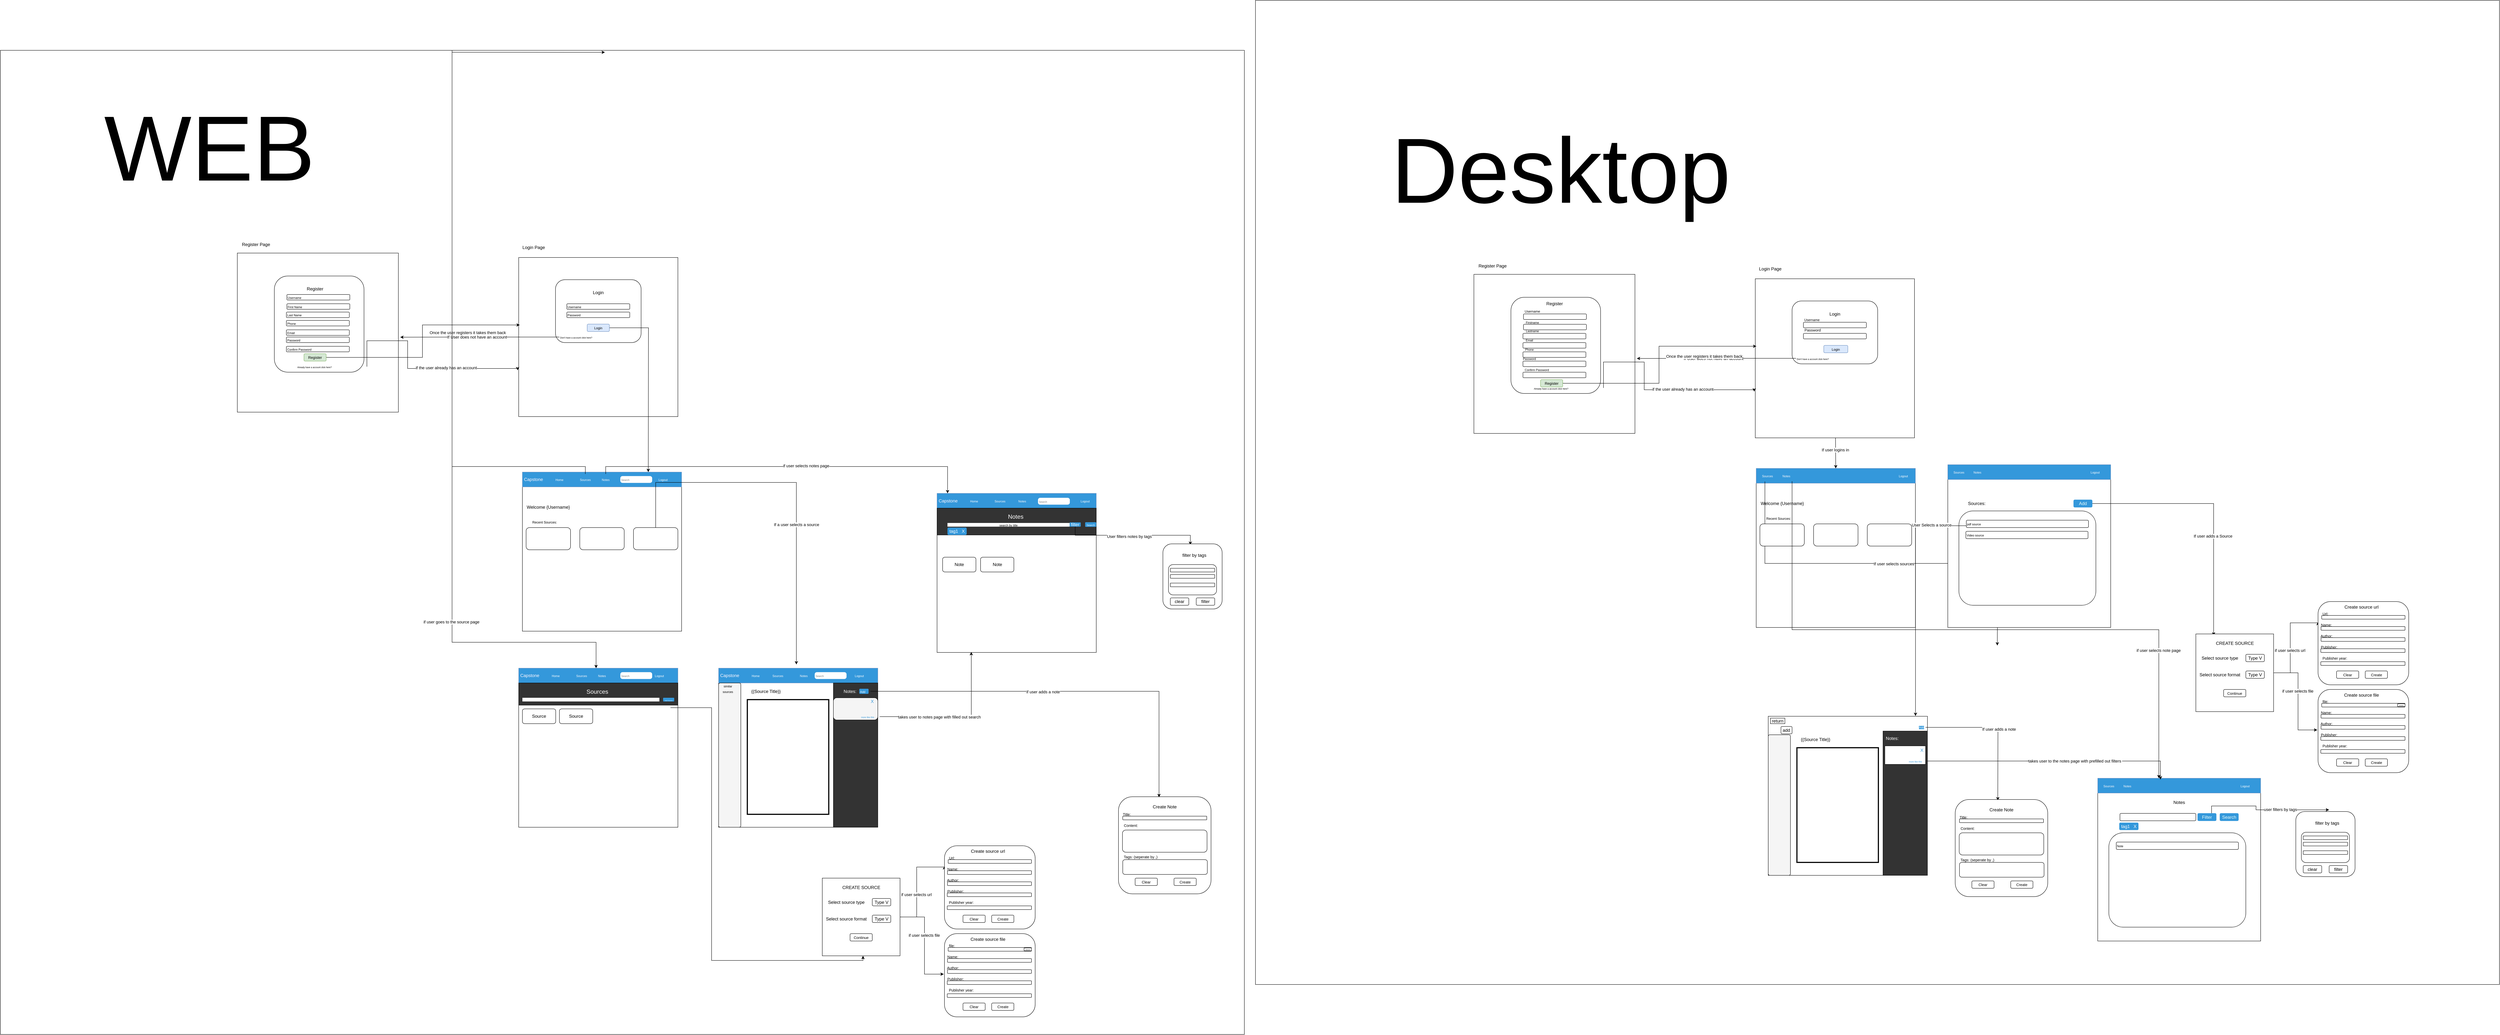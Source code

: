 <mxfile version="21.7.5" type="device">
  <diagram name="Page-1" id="kbDBzntbNOOyB9izjb_X">
    <mxGraphModel dx="4851" dy="2922" grid="1" gridSize="10" guides="1" tooltips="1" connect="1" arrows="1" fold="1" page="1" pageScale="1" pageWidth="850" pageHeight="1100" math="0" shadow="0">
      <root>
        <mxCell id="0" />
        <mxCell id="1" parent="0" />
        <mxCell id="taiPZu52dlG4vFXNMGf5-1" value="" style="rounded=0;whiteSpace=wrap;html=1;fillColor=default;" parent="1" vertex="1">
          <mxGeometry x="-1210" y="-430" width="3360" height="2660" as="geometry" />
        </mxCell>
        <mxCell id="taiPZu52dlG4vFXNMGf5-3" value="" style="rounded=0;whiteSpace=wrap;html=1;fillColor=default;" parent="1" vertex="1">
          <mxGeometry x="2180" y="-565" width="3360" height="2660" as="geometry" />
        </mxCell>
        <mxCell id="ts7k1Ihn8bTRgZbRFf7x-3" value="" style="whiteSpace=wrap;html=1;aspect=fixed;" parent="1" vertex="1">
          <mxGeometry x="190" y="130" width="430" height="430" as="geometry" />
        </mxCell>
        <mxCell id="ts7k1Ihn8bTRgZbRFf7x-4" value="" style="rounded=1;whiteSpace=wrap;html=1;" parent="1" vertex="1">
          <mxGeometry x="289.38" y="190" width="231.25" height="170" as="geometry" />
        </mxCell>
        <mxCell id="ts7k1Ihn8bTRgZbRFf7x-5" value="Login Page" style="text;html=1;align=center;verticalAlign=middle;resizable=0;points=[];autosize=1;strokeColor=none;fillColor=none;" parent="1" vertex="1">
          <mxGeometry x="190" y="88" width="80" height="30" as="geometry" />
        </mxCell>
        <mxCell id="ts7k1Ihn8bTRgZbRFf7x-6" value="Login" style="text;html=1;strokeColor=none;fillColor=none;align=center;verticalAlign=middle;whiteSpace=wrap;rounded=0;" parent="1" vertex="1">
          <mxGeometry x="375" y="210" width="60" height="30" as="geometry" />
        </mxCell>
        <mxCell id="ts7k1Ihn8bTRgZbRFf7x-8" value="&lt;font style=&quot;font-size: 8px;&quot;&gt;Username&lt;/font&gt;" style="rounded=1;whiteSpace=wrap;html=1;align=left;" parent="1" vertex="1">
          <mxGeometry x="320" y="255" width="170" height="15" as="geometry" />
        </mxCell>
        <mxCell id="ts7k1Ihn8bTRgZbRFf7x-9" value="&lt;font style=&quot;font-size: 8px;&quot;&gt;Password&lt;/font&gt;" style="rounded=1;whiteSpace=wrap;html=1;align=left;" parent="1" vertex="1">
          <mxGeometry x="320" y="277.5" width="170" height="15" as="geometry" />
        </mxCell>
        <mxCell id="ts7k1Ihn8bTRgZbRFf7x-36" style="edgeStyle=orthogonalEdgeStyle;rounded=0;orthogonalLoop=1;jettySize=auto;html=1;exitX=1;exitY=0.5;exitDx=0;exitDy=0;" parent="1" source="ts7k1Ihn8bTRgZbRFf7x-12" edge="1">
          <mxGeometry relative="1" as="geometry">
            <mxPoint x="540" y="710.0" as="targetPoint" />
          </mxGeometry>
        </mxCell>
        <mxCell id="ts7k1Ihn8bTRgZbRFf7x-12" value="&lt;font style=&quot;font-size: 9px;&quot;&gt;Login&lt;/font&gt;" style="rounded=1;whiteSpace=wrap;html=1;fillColor=#dae8fc;strokeColor=#6c8ebf;" parent="1" vertex="1">
          <mxGeometry x="375" y="310" width="60" height="20" as="geometry" />
        </mxCell>
        <mxCell id="ts7k1Ihn8bTRgZbRFf7x-30" style="edgeStyle=orthogonalEdgeStyle;rounded=0;orthogonalLoop=1;jettySize=auto;html=1;exitX=0;exitY=0.5;exitDx=0;exitDy=0;" parent="1" source="ts7k1Ihn8bTRgZbRFf7x-13" edge="1">
          <mxGeometry relative="1" as="geometry">
            <mxPoint x="-130.0" y="345.391" as="targetPoint" />
          </mxGeometry>
        </mxCell>
        <mxCell id="ts7k1Ihn8bTRgZbRFf7x-32" value="If User does not have an account" style="edgeLabel;html=1;align=center;verticalAlign=middle;resizable=0;points=[];" parent="ts7k1Ihn8bTRgZbRFf7x-30" vertex="1" connectable="0">
          <mxGeometry x="0.042" y="-1" relative="1" as="geometry">
            <mxPoint as="offset" />
          </mxGeometry>
        </mxCell>
        <mxCell id="ts7k1Ihn8bTRgZbRFf7x-13" value="&lt;font style=&quot;font-size: 6px;&quot;&gt;Don&#39;t have a account click here?&lt;/font&gt;" style="text;html=1;strokeColor=none;fillColor=none;align=left;verticalAlign=middle;whiteSpace=wrap;rounded=0;" parent="1" vertex="1">
          <mxGeometry x="300" y="330" width="190" height="30" as="geometry" />
        </mxCell>
        <mxCell id="ts7k1Ihn8bTRgZbRFf7x-18" value="" style="rounded=0;whiteSpace=wrap;html=1;" parent="1" vertex="1">
          <mxGeometry x="-570" y="118" width="435" height="430" as="geometry" />
        </mxCell>
        <mxCell id="ts7k1Ihn8bTRgZbRFf7x-19" value="Register Page" style="text;html=1;align=center;verticalAlign=middle;resizable=0;points=[];autosize=1;strokeColor=none;fillColor=none;" parent="1" vertex="1">
          <mxGeometry x="-570" y="80" width="100" height="30" as="geometry" />
        </mxCell>
        <mxCell id="ts7k1Ihn8bTRgZbRFf7x-20" value="" style="rounded=1;whiteSpace=wrap;html=1;" parent="1" vertex="1">
          <mxGeometry x="-470" y="180" width="242.19" height="260" as="geometry" />
        </mxCell>
        <mxCell id="ts7k1Ihn8bTRgZbRFf7x-21" value="&lt;font style=&quot;font-size: 8px;&quot;&gt;Username&lt;/font&gt;" style="rounded=1;whiteSpace=wrap;html=1;align=left;" parent="1" vertex="1">
          <mxGeometry x="-436.1" y="230" width="170" height="15" as="geometry" />
        </mxCell>
        <mxCell id="ts7k1Ihn8bTRgZbRFf7x-22" value="&lt;span style=&quot;font-size: 8px;&quot;&gt;Password&lt;/span&gt;" style="rounded=1;whiteSpace=wrap;html=1;align=left;" parent="1" vertex="1">
          <mxGeometry x="-437.5" y="345" width="170" height="15" as="geometry" />
        </mxCell>
        <mxCell id="ts7k1Ihn8bTRgZbRFf7x-23" value="&lt;span style=&quot;font-size: 8px;&quot;&gt;Confirm Password&lt;/span&gt;" style="rounded=1;whiteSpace=wrap;html=1;align=left;" parent="1" vertex="1">
          <mxGeometry x="-437.5" y="370" width="170" height="15" as="geometry" />
        </mxCell>
        <mxCell id="ts7k1Ihn8bTRgZbRFf7x-27" value="Register" style="text;html=1;strokeColor=none;fillColor=none;align=center;verticalAlign=middle;whiteSpace=wrap;rounded=0;" parent="1" vertex="1">
          <mxGeometry x="-390" y="200" width="60" height="30" as="geometry" />
        </mxCell>
        <mxCell id="ts7k1Ihn8bTRgZbRFf7x-31" style="edgeStyle=orthogonalEdgeStyle;rounded=0;orthogonalLoop=1;jettySize=auto;html=1;exitX=1;exitY=0.5;exitDx=0;exitDy=0;entryX=0.007;entryY=0.424;entryDx=0;entryDy=0;entryPerimeter=0;" parent="1" source="ts7k1Ihn8bTRgZbRFf7x-28" target="ts7k1Ihn8bTRgZbRFf7x-3" edge="1">
          <mxGeometry relative="1" as="geometry" />
        </mxCell>
        <mxCell id="ts7k1Ihn8bTRgZbRFf7x-33" value="Once the user registers it takes them back" style="edgeLabel;html=1;align=center;verticalAlign=middle;resizable=0;points=[];" parent="ts7k1Ihn8bTRgZbRFf7x-31" vertex="1" connectable="0">
          <mxGeometry x="0.054" y="-3" relative="1" as="geometry">
            <mxPoint x="119" y="-5" as="offset" />
          </mxGeometry>
        </mxCell>
        <mxCell id="ts7k1Ihn8bTRgZbRFf7x-28" value="&lt;font size=&quot;1&quot;&gt;Register&lt;/font&gt;" style="rounded=1;whiteSpace=wrap;html=1;fillColor=#d5e8d4;strokeColor=#82b366;" parent="1" vertex="1">
          <mxGeometry x="-390" y="390" width="60" height="20" as="geometry" />
        </mxCell>
        <mxCell id="ts7k1Ihn8bTRgZbRFf7x-34" style="edgeStyle=orthogonalEdgeStyle;rounded=0;orthogonalLoop=1;jettySize=auto;html=1;exitX=1;exitY=0.5;exitDx=0;exitDy=0;entryX=-0.007;entryY=0.709;entryDx=0;entryDy=0;entryPerimeter=0;" parent="1" source="ts7k1Ihn8bTRgZbRFf7x-29" target="ts7k1Ihn8bTRgZbRFf7x-3" edge="1">
          <mxGeometry relative="1" as="geometry">
            <mxPoint x="-80" y="430" as="targetPoint" />
            <Array as="points">
              <mxPoint x="-110" y="355" />
              <mxPoint x="-110" y="430" />
              <mxPoint x="187" y="430" />
            </Array>
          </mxGeometry>
        </mxCell>
        <mxCell id="ts7k1Ihn8bTRgZbRFf7x-35" value="if the user already has an account" style="edgeLabel;html=1;align=center;verticalAlign=middle;resizable=0;points=[];" parent="ts7k1Ihn8bTRgZbRFf7x-34" vertex="1" connectable="0">
          <mxGeometry x="0.289" y="2" relative="1" as="geometry">
            <mxPoint as="offset" />
          </mxGeometry>
        </mxCell>
        <mxCell id="ts7k1Ihn8bTRgZbRFf7x-29" value="&lt;font style=&quot;font-size: 6px;&quot;&gt;Already have a account click here?&lt;/font&gt;" style="text;html=1;strokeColor=none;fillColor=none;align=left;verticalAlign=middle;whiteSpace=wrap;rounded=0;" parent="1" vertex="1">
          <mxGeometry x="-410" y="410" width="190" height="30" as="geometry" />
        </mxCell>
        <mxCell id="ts7k1Ihn8bTRgZbRFf7x-37" value="" style="whiteSpace=wrap;html=1;aspect=fixed;" parent="1" vertex="1">
          <mxGeometry x="200" y="710" width="430" height="430" as="geometry" />
        </mxCell>
        <mxCell id="ts7k1Ihn8bTRgZbRFf7x-38" value="" style="rounded=0;whiteSpace=wrap;html=1;fillColor=#3498db;strokeColor=#6c8ebf;" parent="1" vertex="1">
          <mxGeometry x="200" y="710" width="430" height="40" as="geometry" />
        </mxCell>
        <mxCell id="ts7k1Ihn8bTRgZbRFf7x-39" value="&lt;font color=&quot;#fff7fe&quot;&gt;Capstone&lt;/font&gt;" style="text;html=1;strokeColor=none;fillColor=none;align=center;verticalAlign=middle;whiteSpace=wrap;rounded=0;" parent="1" vertex="1">
          <mxGeometry x="200" y="715" width="60" height="30" as="geometry" />
        </mxCell>
        <mxCell id="ts7k1Ihn8bTRgZbRFf7x-40" value="&lt;font color=&quot;#ffffff&quot; style=&quot;font-size: 8px;&quot;&gt;Home&lt;/font&gt;" style="text;html=1;strokeColor=none;fillColor=none;align=center;verticalAlign=middle;whiteSpace=wrap;rounded=0;" parent="1" vertex="1">
          <mxGeometry x="270" y="715" width="60" height="30" as="geometry" />
        </mxCell>
        <mxCell id="ts7k1Ihn8bTRgZbRFf7x-56" style="edgeStyle=orthogonalEdgeStyle;rounded=0;orthogonalLoop=1;jettySize=auto;html=1;exitX=0.5;exitY=0;exitDx=0;exitDy=0;" parent="1" source="ts7k1Ihn8bTRgZbRFf7x-50" edge="1">
          <mxGeometry relative="1" as="geometry">
            <mxPoint x="940" y="1230" as="targetPoint" />
            <Array as="points">
              <mxPoint x="560" y="738" />
              <mxPoint x="940" y="738" />
            </Array>
          </mxGeometry>
        </mxCell>
        <mxCell id="ts7k1Ihn8bTRgZbRFf7x-139" value="If a user selects a source" style="edgeLabel;html=1;align=center;verticalAlign=middle;resizable=0;points=[];" parent="ts7k1Ihn8bTRgZbRFf7x-56" vertex="1" connectable="0">
          <mxGeometry x="0.239" relative="1" as="geometry">
            <mxPoint as="offset" />
          </mxGeometry>
        </mxCell>
        <mxCell id="ts7k1Ihn8bTRgZbRFf7x-137" style="edgeStyle=orthogonalEdgeStyle;rounded=0;orthogonalLoop=1;jettySize=auto;html=1;exitX=0.5;exitY=0;exitDx=0;exitDy=0;entryX=0.486;entryY=0.002;entryDx=0;entryDy=0;entryPerimeter=0;" parent="1" source="taiPZu52dlG4vFXNMGf5-1" target="ts7k1Ihn8bTRgZbRFf7x-99" edge="1">
          <mxGeometry relative="1" as="geometry">
            <mxPoint x="70.0" y="1170" as="targetPoint" />
            <Array as="points">
              <mxPoint x="10" y="1170" />
              <mxPoint x="399" y="1170" />
            </Array>
          </mxGeometry>
        </mxCell>
        <mxCell id="ts7k1Ihn8bTRgZbRFf7x-138" value="if user goes to the source page" style="edgeLabel;html=1;align=center;verticalAlign=middle;resizable=0;points=[];" parent="ts7k1Ihn8bTRgZbRFf7x-137" vertex="1" connectable="0">
          <mxGeometry x="0.592" y="-2" relative="1" as="geometry">
            <mxPoint as="offset" />
          </mxGeometry>
        </mxCell>
        <mxCell id="ts7k1Ihn8bTRgZbRFf7x-41" value="&lt;span style=&quot;font-size: 8px;&quot;&gt;&lt;font color=&quot;#fffafa&quot;&gt;Sources&lt;/font&gt;&lt;/span&gt;" style="text;html=1;strokeColor=none;fillColor=none;align=center;verticalAlign=middle;whiteSpace=wrap;rounded=0;" parent="1" vertex="1">
          <mxGeometry x="340" y="715" width="60" height="30" as="geometry" />
        </mxCell>
        <mxCell id="ts7k1Ihn8bTRgZbRFf7x-42" value="&lt;div style=&quot;&quot;&gt;&lt;span style=&quot;font-size: 7px; background-color: initial;&quot;&gt;&lt;font color=&quot;#7d7d7d&quot;&gt;Search&lt;/font&gt;&lt;/span&gt;&lt;/div&gt;" style="rounded=1;whiteSpace=wrap;html=1;align=left;arcSize=31;strokeColor=#FFFCFC;" parent="1" vertex="1">
          <mxGeometry x="465" y="721.25" width="85" height="17.5" as="geometry" />
        </mxCell>
        <mxCell id="ts7k1Ihn8bTRgZbRFf7x-43" value="&lt;font color=&quot;#ffffff&quot; style=&quot;font-size: 8px;&quot;&gt;Logout&lt;/font&gt;" style="text;html=1;strokeColor=none;fillColor=none;align=center;verticalAlign=middle;whiteSpace=wrap;rounded=0;" parent="1" vertex="1">
          <mxGeometry x="550" y="715" width="60" height="30" as="geometry" />
        </mxCell>
        <mxCell id="ts7k1Ihn8bTRgZbRFf7x-45" value="Welcome {Username}" style="text;html=1;strokeColor=none;fillColor=none;align=center;verticalAlign=middle;whiteSpace=wrap;rounded=0;" parent="1" vertex="1">
          <mxGeometry x="210" y="790" width="120" height="30" as="geometry" />
        </mxCell>
        <mxCell id="ts7k1Ihn8bTRgZbRFf7x-46" value="&lt;font style=&quot;font-size: 9px;&quot;&gt;Recent Sources:&lt;/font&gt;" style="text;html=1;strokeColor=none;fillColor=none;align=center;verticalAlign=middle;whiteSpace=wrap;rounded=0;" parent="1" vertex="1">
          <mxGeometry x="200" y="830" width="120" height="30" as="geometry" />
        </mxCell>
        <mxCell id="ts7k1Ihn8bTRgZbRFf7x-48" value="" style="rounded=1;whiteSpace=wrap;html=1;" parent="1" vertex="1">
          <mxGeometry x="210" y="860" width="120" height="60" as="geometry" />
        </mxCell>
        <mxCell id="ts7k1Ihn8bTRgZbRFf7x-49" value="" style="rounded=1;whiteSpace=wrap;html=1;" parent="1" vertex="1">
          <mxGeometry x="355" y="860" width="120" height="60" as="geometry" />
        </mxCell>
        <mxCell id="ts7k1Ihn8bTRgZbRFf7x-50" value="" style="rounded=1;whiteSpace=wrap;html=1;" parent="1" vertex="1">
          <mxGeometry x="500" y="860" width="120" height="60" as="geometry" />
        </mxCell>
        <mxCell id="ts7k1Ihn8bTRgZbRFf7x-57" value="" style="whiteSpace=wrap;html=1;aspect=fixed;" parent="1" vertex="1">
          <mxGeometry x="730" y="1240" width="430" height="430" as="geometry" />
        </mxCell>
        <mxCell id="ts7k1Ihn8bTRgZbRFf7x-58" value="" style="rounded=0;whiteSpace=wrap;html=1;fillColor=#3498db;strokeColor=#6c8ebf;" parent="1" vertex="1">
          <mxGeometry x="730" y="1240" width="430" height="40" as="geometry" />
        </mxCell>
        <mxCell id="ts7k1Ihn8bTRgZbRFf7x-59" value="&lt;font color=&quot;#fff7fe&quot;&gt;Capstone&lt;/font&gt;" style="text;html=1;strokeColor=none;fillColor=none;align=center;verticalAlign=middle;whiteSpace=wrap;rounded=0;" parent="1" vertex="1">
          <mxGeometry x="730" y="1245" width="60" height="30" as="geometry" />
        </mxCell>
        <mxCell id="ts7k1Ihn8bTRgZbRFf7x-60" value="&lt;font color=&quot;#ffffff&quot; style=&quot;font-size: 8px;&quot;&gt;Home&lt;/font&gt;" style="text;html=1;strokeColor=none;fillColor=none;align=center;verticalAlign=middle;whiteSpace=wrap;rounded=0;" parent="1" vertex="1">
          <mxGeometry x="800" y="1245" width="60" height="30" as="geometry" />
        </mxCell>
        <mxCell id="ts7k1Ihn8bTRgZbRFf7x-61" value="&lt;span style=&quot;font-size: 8px;&quot;&gt;&lt;font color=&quot;#fffafa&quot;&gt;Sources&lt;/font&gt;&lt;/span&gt;" style="text;html=1;strokeColor=none;fillColor=none;align=center;verticalAlign=middle;whiteSpace=wrap;rounded=0;" parent="1" vertex="1">
          <mxGeometry x="860" y="1245" width="60" height="30" as="geometry" />
        </mxCell>
        <mxCell id="ts7k1Ihn8bTRgZbRFf7x-62" value="&lt;div style=&quot;&quot;&gt;&lt;span style=&quot;font-size: 7px; background-color: initial;&quot;&gt;&lt;font color=&quot;#7d7d7d&quot;&gt;Search&lt;/font&gt;&lt;/span&gt;&lt;/div&gt;" style="rounded=1;whiteSpace=wrap;html=1;align=left;arcSize=31;strokeColor=#FFFCFC;" parent="1" vertex="1">
          <mxGeometry x="990" y="1251.25" width="85" height="17.5" as="geometry" />
        </mxCell>
        <mxCell id="ts7k1Ihn8bTRgZbRFf7x-63" value="&lt;font color=&quot;#ffffff&quot; style=&quot;font-size: 8px;&quot;&gt;Logout&lt;/font&gt;" style="text;html=1;strokeColor=none;fillColor=none;align=center;verticalAlign=middle;whiteSpace=wrap;rounded=0;" parent="1" vertex="1">
          <mxGeometry x="1080" y="1245" width="60" height="30" as="geometry" />
        </mxCell>
        <mxCell id="ts7k1Ihn8bTRgZbRFf7x-64" value="" style="rounded=1;whiteSpace=wrap;html=1;rotation=-90;arcSize=7;perimeterSpacing=0;strokeColor=default;fillColor=#f5f5f5;" parent="1" vertex="1">
          <mxGeometry x="565" y="1445" width="390" height="60" as="geometry" />
        </mxCell>
        <mxCell id="ts7k1Ihn8bTRgZbRFf7x-65" value="&lt;span style=&quot;font-size: 8px;&quot;&gt;similar sources&lt;/span&gt;" style="text;html=1;strokeColor=none;fillColor=none;align=center;verticalAlign=middle;whiteSpace=wrap;rounded=0;" parent="1" vertex="1">
          <mxGeometry x="740" y="1280" width="30" height="30" as="geometry" />
        </mxCell>
        <mxCell id="ts7k1Ihn8bTRgZbRFf7x-72" value="" style="rounded=0;whiteSpace=wrap;html=1;strokeWidth=3;" parent="1" vertex="1">
          <mxGeometry x="807.5" y="1325" width="220" height="310" as="geometry" />
        </mxCell>
        <mxCell id="ts7k1Ihn8bTRgZbRFf7x-73" value="{{Source Title}}" style="text;html=1;strokeColor=none;fillColor=none;align=center;verticalAlign=middle;whiteSpace=wrap;rounded=0;" parent="1" vertex="1">
          <mxGeometry x="807.5" y="1287.5" width="100" height="30" as="geometry" />
        </mxCell>
        <mxCell id="ts7k1Ihn8bTRgZbRFf7x-76" value="" style="rounded=0;whiteSpace=wrap;html=1;fillColor=#333;" parent="1" vertex="1">
          <mxGeometry x="1040" y="1280" width="120" height="390" as="geometry" />
        </mxCell>
        <mxCell id="ts7k1Ihn8bTRgZbRFf7x-78" value="&lt;font color=&quot;#ffffff&quot;&gt;Notes:&lt;/font&gt;" style="text;html=1;strokeColor=none;fillColor=none;align=center;verticalAlign=middle;whiteSpace=wrap;rounded=0;" parent="1" vertex="1">
          <mxGeometry x="1055" y="1287.5" width="60" height="30" as="geometry" />
        </mxCell>
        <mxCell id="ts7k1Ihn8bTRgZbRFf7x-98" value="" style="whiteSpace=wrap;html=1;aspect=fixed;" parent="1" vertex="1">
          <mxGeometry x="190" y="1240" width="430" height="430" as="geometry" />
        </mxCell>
        <mxCell id="ts7k1Ihn8bTRgZbRFf7x-99" value="" style="rounded=0;whiteSpace=wrap;html=1;fillColor=#3498db;strokeColor=#6c8ebf;" parent="1" vertex="1">
          <mxGeometry x="190" y="1240" width="430" height="40" as="geometry" />
        </mxCell>
        <mxCell id="ts7k1Ihn8bTRgZbRFf7x-100" value="&lt;font color=&quot;#fff7fe&quot;&gt;Capstone&lt;/font&gt;" style="text;html=1;strokeColor=none;fillColor=none;align=center;verticalAlign=middle;whiteSpace=wrap;rounded=0;" parent="1" vertex="1">
          <mxGeometry x="190" y="1245" width="60" height="30" as="geometry" />
        </mxCell>
        <mxCell id="ts7k1Ihn8bTRgZbRFf7x-101" value="&lt;font color=&quot;#ffffff&quot; style=&quot;font-size: 8px;&quot;&gt;Home&lt;/font&gt;" style="text;html=1;strokeColor=none;fillColor=none;align=center;verticalAlign=middle;whiteSpace=wrap;rounded=0;" parent="1" vertex="1">
          <mxGeometry x="260" y="1245" width="60" height="30" as="geometry" />
        </mxCell>
        <mxCell id="ts7k1Ihn8bTRgZbRFf7x-102" value="&lt;span style=&quot;font-size: 8px;&quot;&gt;&lt;font color=&quot;#fffafa&quot;&gt;Sources&lt;/font&gt;&lt;/span&gt;" style="text;html=1;strokeColor=none;fillColor=none;align=center;verticalAlign=middle;whiteSpace=wrap;rounded=0;" parent="1" vertex="1">
          <mxGeometry x="330" y="1245" width="60" height="30" as="geometry" />
        </mxCell>
        <mxCell id="ts7k1Ihn8bTRgZbRFf7x-103" value="&lt;div style=&quot;&quot;&gt;&lt;span style=&quot;font-size: 7px; background-color: initial;&quot;&gt;&lt;font color=&quot;#7d7d7d&quot;&gt;Search&lt;/font&gt;&lt;/span&gt;&lt;/div&gt;" style="rounded=1;whiteSpace=wrap;html=1;align=left;arcSize=31;strokeColor=#FFFCFC;" parent="1" vertex="1">
          <mxGeometry x="465" y="1251.25" width="85" height="17.5" as="geometry" />
        </mxCell>
        <mxCell id="ts7k1Ihn8bTRgZbRFf7x-104" value="&lt;font color=&quot;#ffffff&quot; style=&quot;font-size: 8px;&quot;&gt;Logout&lt;/font&gt;" style="text;html=1;strokeColor=none;fillColor=none;align=center;verticalAlign=middle;whiteSpace=wrap;rounded=0;" parent="1" vertex="1">
          <mxGeometry x="540" y="1245" width="60" height="30" as="geometry" />
        </mxCell>
        <mxCell id="RxzHgvCHx42u1vyTswOQ-52" style="edgeStyle=orthogonalEdgeStyle;rounded=0;orthogonalLoop=1;jettySize=auto;html=1;exitX=1;exitY=0.5;exitDx=0;exitDy=0;entryX=0;entryY=0.25;entryDx=0;entryDy=0;" parent="1" source="RxzHgvCHx42u1vyTswOQ-1" target="RxzHgvCHx42u1vyTswOQ-18" edge="1">
          <mxGeometry relative="1" as="geometry">
            <mxPoint x="1285" y="1777.5" as="targetPoint" />
            <Array as="points">
              <mxPoint x="1265" y="1912.5" />
              <mxPoint x="1265" y="1777.5" />
              <mxPoint x="1340" y="1777.5" />
            </Array>
          </mxGeometry>
        </mxCell>
        <mxCell id="RxzHgvCHx42u1vyTswOQ-55" value="if user selects url" style="edgeLabel;html=1;align=center;verticalAlign=middle;resizable=0;points=[];" parent="RxzHgvCHx42u1vyTswOQ-52" vertex="1" connectable="0">
          <mxGeometry x="-0.182" y="2" relative="1" as="geometry">
            <mxPoint x="1" as="offset" />
          </mxGeometry>
        </mxCell>
        <mxCell id="RxzHgvCHx42u1vyTswOQ-53" style="edgeStyle=orthogonalEdgeStyle;rounded=0;orthogonalLoop=1;jettySize=auto;html=1;exitX=1;exitY=0.5;exitDx=0;exitDy=0;entryX=0.092;entryY=1.067;entryDx=0;entryDy=0;entryPerimeter=0;" parent="1" source="RxzHgvCHx42u1vyTswOQ-1" target="RxzHgvCHx42u1vyTswOQ-44" edge="1">
          <mxGeometry relative="1" as="geometry">
            <mxPoint x="1285" y="2067.5" as="targetPoint" />
            <Array as="points">
              <mxPoint x="1286" y="1912.5" />
              <mxPoint x="1286" y="2067.5" />
            </Array>
          </mxGeometry>
        </mxCell>
        <mxCell id="RxzHgvCHx42u1vyTswOQ-54" value="if user selects file" style="edgeLabel;html=1;align=center;verticalAlign=middle;resizable=0;points=[];" parent="RxzHgvCHx42u1vyTswOQ-53" vertex="1" connectable="0">
          <mxGeometry x="-0.151" y="-1" relative="1" as="geometry">
            <mxPoint as="offset" />
          </mxGeometry>
        </mxCell>
        <mxCell id="RxzHgvCHx42u1vyTswOQ-1" value="" style="whiteSpace=wrap;html=1;aspect=fixed;" parent="1" vertex="1">
          <mxGeometry x="1010" y="1807.5" width="210" height="210" as="geometry" />
        </mxCell>
        <mxCell id="RxzHgvCHx42u1vyTswOQ-5" value="CREATE SOURCE" style="text;html=1;strokeColor=none;fillColor=none;align=center;verticalAlign=middle;whiteSpace=wrap;rounded=0;" parent="1" vertex="1">
          <mxGeometry x="1022.5" y="1817.5" width="185" height="30" as="geometry" />
        </mxCell>
        <mxCell id="RxzHgvCHx42u1vyTswOQ-6" value="Type V" style="rounded=1;whiteSpace=wrap;html=1;" parent="1" vertex="1">
          <mxGeometry x="1145" y="1862.5" width="50" height="20" as="geometry" />
        </mxCell>
        <mxCell id="RxzHgvCHx42u1vyTswOQ-8" value="Type V" style="rounded=1;whiteSpace=wrap;html=1;" parent="1" vertex="1">
          <mxGeometry x="1145" y="1907.5" width="50" height="20" as="geometry" />
        </mxCell>
        <mxCell id="RxzHgvCHx42u1vyTswOQ-9" value="Select source type" style="text;html=1;strokeColor=none;fillColor=none;align=center;verticalAlign=middle;whiteSpace=wrap;rounded=0;" parent="1" vertex="1">
          <mxGeometry x="1015" y="1857.5" width="120" height="30" as="geometry" />
        </mxCell>
        <mxCell id="RxzHgvCHx42u1vyTswOQ-10" value="Select source format" style="text;html=1;strokeColor=none;fillColor=none;align=center;verticalAlign=middle;whiteSpace=wrap;rounded=0;" parent="1" vertex="1">
          <mxGeometry x="1015" y="1902.5" width="120" height="30" as="geometry" />
        </mxCell>
        <mxCell id="RxzHgvCHx42u1vyTswOQ-11" value="&lt;font size=&quot;1&quot;&gt;Continue&lt;/font&gt;" style="rounded=1;whiteSpace=wrap;html=1;" parent="1" vertex="1">
          <mxGeometry x="1085" y="1957.5" width="60" height="20" as="geometry" />
        </mxCell>
        <mxCell id="RxzHgvCHx42u1vyTswOQ-12" value="" style="rounded=1;whiteSpace=wrap;html=1;" parent="1" vertex="1">
          <mxGeometry x="1340" y="1720" width="245" height="225" as="geometry" />
        </mxCell>
        <mxCell id="RxzHgvCHx42u1vyTswOQ-13" value="Create source url" style="text;html=1;strokeColor=none;fillColor=none;align=center;verticalAlign=middle;whiteSpace=wrap;rounded=0;" parent="1" vertex="1">
          <mxGeometry x="1350" y="1720" width="215" height="30" as="geometry" />
        </mxCell>
        <mxCell id="RxzHgvCHx42u1vyTswOQ-14" value="" style="rounded=1;whiteSpace=wrap;html=1;" parent="1" vertex="1">
          <mxGeometry x="1350" y="1757.5" width="225" height="10" as="geometry" />
        </mxCell>
        <mxCell id="RxzHgvCHx42u1vyTswOQ-15" value="&lt;font size=&quot;1&quot;&gt;Url:&lt;/font&gt;" style="text;html=1;strokeColor=none;fillColor=none;align=center;verticalAlign=middle;whiteSpace=wrap;rounded=0;" parent="1" vertex="1">
          <mxGeometry x="1330" y="1737.5" width="60" height="30" as="geometry" />
        </mxCell>
        <mxCell id="RxzHgvCHx42u1vyTswOQ-16" value="" style="rounded=1;whiteSpace=wrap;html=1;" parent="1" vertex="1">
          <mxGeometry x="1348.12" y="1787.5" width="226.88" height="10" as="geometry" />
        </mxCell>
        <mxCell id="RxzHgvCHx42u1vyTswOQ-18" value="&lt;font size=&quot;1&quot;&gt;Name:&lt;/font&gt;" style="text;html=1;strokeColor=none;fillColor=none;align=center;verticalAlign=middle;whiteSpace=wrap;rounded=0;" parent="1" vertex="1">
          <mxGeometry x="1340" y="1767.5" width="45" height="30" as="geometry" />
        </mxCell>
        <mxCell id="RxzHgvCHx42u1vyTswOQ-19" value="" style="rounded=1;whiteSpace=wrap;html=1;" parent="1" vertex="1">
          <mxGeometry x="1348.12" y="1817.5" width="226.88" height="10" as="geometry" />
        </mxCell>
        <mxCell id="RxzHgvCHx42u1vyTswOQ-20" value="&lt;font size=&quot;1&quot;&gt;Author:&lt;/font&gt;" style="text;html=1;strokeColor=none;fillColor=none;align=center;verticalAlign=middle;whiteSpace=wrap;rounded=0;" parent="1" vertex="1">
          <mxGeometry x="1332.5" y="1797.5" width="60" height="30" as="geometry" />
        </mxCell>
        <mxCell id="RxzHgvCHx42u1vyTswOQ-23" value="" style="rounded=1;whiteSpace=wrap;html=1;" parent="1" vertex="1">
          <mxGeometry x="1347.5" y="1847.5" width="227.5" height="10" as="geometry" />
        </mxCell>
        <mxCell id="RxzHgvCHx42u1vyTswOQ-24" value="&lt;font size=&quot;1&quot;&gt;Publisher:&lt;/font&gt;" style="text;html=1;strokeColor=none;fillColor=none;align=center;verticalAlign=middle;whiteSpace=wrap;rounded=0;" parent="1" vertex="1">
          <mxGeometry x="1340" y="1827.5" width="60" height="30" as="geometry" />
        </mxCell>
        <mxCell id="RxzHgvCHx42u1vyTswOQ-33" value="" style="rounded=1;whiteSpace=wrap;html=1;" parent="1" vertex="1">
          <mxGeometry x="1347.5" y="1882.5" width="227.5" height="10" as="geometry" />
        </mxCell>
        <mxCell id="RxzHgvCHx42u1vyTswOQ-34" value="&lt;font size=&quot;1&quot;&gt;Publisher year:&lt;/font&gt;" style="text;html=1;strokeColor=none;fillColor=none;align=center;verticalAlign=middle;whiteSpace=wrap;rounded=0;" parent="1" vertex="1">
          <mxGeometry x="1347.5" y="1857.5" width="75" height="30" as="geometry" />
        </mxCell>
        <mxCell id="RxzHgvCHx42u1vyTswOQ-35" value="&lt;font size=&quot;1&quot;&gt;Clear&lt;/font&gt;" style="rounded=1;whiteSpace=wrap;html=1;" parent="1" vertex="1">
          <mxGeometry x="1390" y="1907.5" width="60" height="20" as="geometry" />
        </mxCell>
        <mxCell id="RxzHgvCHx42u1vyTswOQ-36" value="&lt;font size=&quot;1&quot;&gt;Create&lt;/font&gt;" style="rounded=1;whiteSpace=wrap;html=1;" parent="1" vertex="1">
          <mxGeometry x="1467.5" y="1907.5" width="60" height="20" as="geometry" />
        </mxCell>
        <mxCell id="RxzHgvCHx42u1vyTswOQ-37" value="" style="rounded=1;whiteSpace=wrap;html=1;" parent="1" vertex="1">
          <mxGeometry x="1340" y="1957.5" width="245" height="225" as="geometry" />
        </mxCell>
        <mxCell id="RxzHgvCHx42u1vyTswOQ-38" value="Create source file" style="text;html=1;strokeColor=none;fillColor=none;align=center;verticalAlign=middle;whiteSpace=wrap;rounded=0;" parent="1" vertex="1">
          <mxGeometry x="1350" y="1957.5" width="215" height="30" as="geometry" />
        </mxCell>
        <mxCell id="RxzHgvCHx42u1vyTswOQ-39" value="" style="rounded=1;whiteSpace=wrap;html=1;" parent="1" vertex="1">
          <mxGeometry x="1350" y="1995" width="225" height="10" as="geometry" />
        </mxCell>
        <mxCell id="RxzHgvCHx42u1vyTswOQ-40" value="&lt;font size=&quot;1&quot;&gt;file:&lt;/font&gt;" style="text;html=1;strokeColor=none;fillColor=none;align=center;verticalAlign=middle;whiteSpace=wrap;rounded=0;" parent="1" vertex="1">
          <mxGeometry x="1330" y="1975" width="60" height="30" as="geometry" />
        </mxCell>
        <mxCell id="RxzHgvCHx42u1vyTswOQ-41" value="" style="rounded=1;whiteSpace=wrap;html=1;" parent="1" vertex="1">
          <mxGeometry x="1348.12" y="2025" width="226.88" height="10" as="geometry" />
        </mxCell>
        <mxCell id="RxzHgvCHx42u1vyTswOQ-42" value="&lt;font size=&quot;1&quot;&gt;Name:&lt;/font&gt;" style="text;html=1;strokeColor=none;fillColor=none;align=center;verticalAlign=middle;whiteSpace=wrap;rounded=0;" parent="1" vertex="1">
          <mxGeometry x="1340" y="2005" width="45" height="30" as="geometry" />
        </mxCell>
        <mxCell id="RxzHgvCHx42u1vyTswOQ-43" value="" style="rounded=1;whiteSpace=wrap;html=1;" parent="1" vertex="1">
          <mxGeometry x="1348.12" y="2055" width="226.88" height="10" as="geometry" />
        </mxCell>
        <mxCell id="RxzHgvCHx42u1vyTswOQ-44" value="&lt;font size=&quot;1&quot;&gt;Author:&lt;/font&gt;" style="text;html=1;strokeColor=none;fillColor=none;align=center;verticalAlign=middle;whiteSpace=wrap;rounded=0;" parent="1" vertex="1">
          <mxGeometry x="1332.5" y="2035" width="60" height="30" as="geometry" />
        </mxCell>
        <mxCell id="RxzHgvCHx42u1vyTswOQ-45" value="" style="rounded=1;whiteSpace=wrap;html=1;" parent="1" vertex="1">
          <mxGeometry x="1347.5" y="2085" width="227.5" height="10" as="geometry" />
        </mxCell>
        <mxCell id="RxzHgvCHx42u1vyTswOQ-46" value="&lt;font size=&quot;1&quot;&gt;Publisher:&lt;/font&gt;" style="text;html=1;strokeColor=none;fillColor=none;align=center;verticalAlign=middle;whiteSpace=wrap;rounded=0;" parent="1" vertex="1">
          <mxGeometry x="1340" y="2065" width="60" height="30" as="geometry" />
        </mxCell>
        <mxCell id="RxzHgvCHx42u1vyTswOQ-47" value="" style="rounded=1;whiteSpace=wrap;html=1;" parent="1" vertex="1">
          <mxGeometry x="1347.5" y="2120" width="227.5" height="10" as="geometry" />
        </mxCell>
        <mxCell id="RxzHgvCHx42u1vyTswOQ-48" value="&lt;font size=&quot;1&quot;&gt;Publisher year:&lt;/font&gt;" style="text;html=1;strokeColor=none;fillColor=none;align=center;verticalAlign=middle;whiteSpace=wrap;rounded=0;" parent="1" vertex="1">
          <mxGeometry x="1347.5" y="2095" width="75" height="30" as="geometry" />
        </mxCell>
        <mxCell id="RxzHgvCHx42u1vyTswOQ-49" value="&lt;font size=&quot;1&quot;&gt;Clear&lt;/font&gt;" style="rounded=1;whiteSpace=wrap;html=1;" parent="1" vertex="1">
          <mxGeometry x="1390" y="2145" width="60" height="20" as="geometry" />
        </mxCell>
        <mxCell id="RxzHgvCHx42u1vyTswOQ-50" value="&lt;font size=&quot;1&quot;&gt;Create&lt;/font&gt;" style="rounded=1;whiteSpace=wrap;html=1;" parent="1" vertex="1">
          <mxGeometry x="1467.5" y="2145" width="60" height="20" as="geometry" />
        </mxCell>
        <mxCell id="RxzHgvCHx42u1vyTswOQ-51" value="---" style="rounded=1;whiteSpace=wrap;html=1;" parent="1" vertex="1">
          <mxGeometry x="1555" y="1996" width="20" height="8" as="geometry" />
        </mxCell>
        <mxCell id="RxzHgvCHx42u1vyTswOQ-58" value="" style="rounded=1;whiteSpace=wrap;html=1;" parent="1" vertex="1">
          <mxGeometry x="1810" y="1587.5" width="250" height="262.5" as="geometry" />
        </mxCell>
        <mxCell id="RxzHgvCHx42u1vyTswOQ-59" value="Create Note" style="text;html=1;strokeColor=none;fillColor=none;align=center;verticalAlign=middle;whiteSpace=wrap;rounded=0;" parent="1" vertex="1">
          <mxGeometry x="1870" y="1600" width="130" height="30" as="geometry" />
        </mxCell>
        <mxCell id="RxzHgvCHx42u1vyTswOQ-61" value="" style="rounded=1;whiteSpace=wrap;html=1;" parent="1" vertex="1">
          <mxGeometry x="1821.56" y="1640" width="226.88" height="10" as="geometry" />
        </mxCell>
        <mxCell id="RxzHgvCHx42u1vyTswOQ-62" value="&lt;font size=&quot;1&quot;&gt;Title:&lt;/font&gt;" style="text;html=1;strokeColor=none;fillColor=none;align=center;verticalAlign=middle;whiteSpace=wrap;rounded=0;" parent="1" vertex="1">
          <mxGeometry x="1810" y="1620" width="45" height="30" as="geometry" />
        </mxCell>
        <mxCell id="RxzHgvCHx42u1vyTswOQ-64" value="" style="rounded=1;whiteSpace=wrap;html=1;" parent="1" vertex="1">
          <mxGeometry x="1820.78" y="1677.5" width="228.44" height="60" as="geometry" />
        </mxCell>
        <mxCell id="RxzHgvCHx42u1vyTswOQ-66" value="&lt;font size=&quot;1&quot;&gt;Content:&lt;/font&gt;" style="text;html=1;strokeColor=none;fillColor=none;align=center;verticalAlign=middle;whiteSpace=wrap;rounded=0;" parent="1" vertex="1">
          <mxGeometry x="1820.5" y="1650" width="45" height="30" as="geometry" />
        </mxCell>
        <mxCell id="RxzHgvCHx42u1vyTswOQ-67" value="&lt;font size=&quot;1&quot;&gt;Clear&lt;/font&gt;" style="rounded=1;whiteSpace=wrap;html=1;" parent="1" vertex="1">
          <mxGeometry x="1855" y="1807.5" width="60" height="20" as="geometry" />
        </mxCell>
        <mxCell id="RxzHgvCHx42u1vyTswOQ-68" value="&lt;font size=&quot;1&quot;&gt;Create&lt;/font&gt;" style="rounded=1;whiteSpace=wrap;html=1;" parent="1" vertex="1">
          <mxGeometry x="1960" y="1807.5" width="60" height="20" as="geometry" />
        </mxCell>
        <mxCell id="l4DZeKAPiXY7pYdzuOpQ-2" style="edgeStyle=orthogonalEdgeStyle;rounded=0;orthogonalLoop=1;jettySize=auto;html=1;exitX=1;exitY=0.5;exitDx=0;exitDy=0;" parent="1" target="RxzHgvCHx42u1vyTswOQ-1" edge="1">
          <mxGeometry relative="1" as="geometry">
            <mxPoint x="1000" y="1970" as="targetPoint" />
            <Array as="points">
              <mxPoint x="711" y="1347" />
              <mxPoint x="711" y="2030" />
              <mxPoint x="1120" y="2030" />
            </Array>
            <mxPoint x="600" y="1346.75" as="sourcePoint" />
          </mxGeometry>
        </mxCell>
        <mxCell id="tBwf_EXNc8i-KZaqGDez-1" value="" style="rounded=0;whiteSpace=wrap;html=1;fillColor=#333;" parent="1" vertex="1">
          <mxGeometry x="190" y="1280" width="430" height="60" as="geometry" />
        </mxCell>
        <mxCell id="ts7k1Ihn8bTRgZbRFf7x-119" value="&lt;font style=&quot;font-size: 16px;&quot; color=&quot;#ffffff&quot;&gt;Sources&lt;/font&gt;" style="text;html=1;strokeColor=none;fillColor=none;align=center;verticalAlign=middle;whiteSpace=wrap;rounded=0;" parent="1" vertex="1">
          <mxGeometry x="355" y="1280" width="95" height="45" as="geometry" />
        </mxCell>
        <mxCell id="tBwf_EXNc8i-KZaqGDez-2" value="" style="rounded=0;whiteSpace=wrap;html=1;strokeColor=none;" parent="1" vertex="1">
          <mxGeometry x="200" y="1320" width="370" height="10" as="geometry" />
        </mxCell>
        <mxCell id="tBwf_EXNc8i-KZaqGDez-3" value="&lt;font color=&quot;#ffffff&quot; style=&quot;font-size: 4px;&quot;&gt;Add Source&lt;/font&gt;" style="rounded=1;whiteSpace=wrap;html=1;align=center;fillColor=#3498db;strokeColor=none;" parent="1" vertex="1">
          <mxGeometry x="580" y="1320" width="30" height="10" as="geometry" />
        </mxCell>
        <mxCell id="tBwf_EXNc8i-KZaqGDez-4" value="Source" style="rounded=1;whiteSpace=wrap;html=1;" parent="1" vertex="1">
          <mxGeometry x="200" y="1350" width="90" height="40" as="geometry" />
        </mxCell>
        <mxCell id="tBwf_EXNc8i-KZaqGDez-5" value="Source" style="rounded=1;whiteSpace=wrap;html=1;" parent="1" vertex="1">
          <mxGeometry x="300" y="1350" width="90" height="40" as="geometry" />
        </mxCell>
        <mxCell id="tBwf_EXNc8i-KZaqGDez-7" value="" style="rounded=1;whiteSpace=wrap;html=1;fillColor=#3498db;strokeColor=none;" parent="1" vertex="1">
          <mxGeometry x="1110" y="1295.63" width="25" height="13.75" as="geometry" />
        </mxCell>
        <mxCell id="1hsXzxKCKnJVlKgYQzL8-3" style="edgeStyle=orthogonalEdgeStyle;rounded=0;orthogonalLoop=1;jettySize=auto;html=1;exitX=1;exitY=0.5;exitDx=0;exitDy=0;entryX=0.438;entryY=0.005;entryDx=0;entryDy=0;entryPerimeter=0;" parent="1" source="ts7k1Ihn8bTRgZbRFf7x-79" target="RxzHgvCHx42u1vyTswOQ-58" edge="1">
          <mxGeometry relative="1" as="geometry" />
        </mxCell>
        <mxCell id="1hsXzxKCKnJVlKgYQzL8-4" value="if user adds a note" style="edgeLabel;html=1;align=center;verticalAlign=middle;resizable=0;points=[];" parent="1hsXzxKCKnJVlKgYQzL8-3" vertex="1" connectable="0">
          <mxGeometry x="-0.126" y="-1" relative="1" as="geometry">
            <mxPoint as="offset" />
          </mxGeometry>
        </mxCell>
        <mxCell id="ts7k1Ihn8bTRgZbRFf7x-79" value="&lt;span style=&quot;font-size: 8px;&quot;&gt;&lt;font color=&quot;#ffffff&quot;&gt;Add&lt;/font&gt;&lt;/span&gt;" style="text;html=1;strokeColor=none;fillColor=none;align=left;verticalAlign=middle;whiteSpace=wrap;rounded=0;" parent="1" vertex="1">
          <mxGeometry x="1110" y="1287.5" width="30" height="30" as="geometry" />
        </mxCell>
        <mxCell id="tBwf_EXNc8i-KZaqGDez-8" value="&lt;span style=&quot;font-size: 8px;&quot;&gt;Email&lt;/span&gt;" style="rounded=1;whiteSpace=wrap;html=1;align=left;" parent="1" vertex="1">
          <mxGeometry x="-437.5" y="325.5" width="170" height="15" as="geometry" />
        </mxCell>
        <mxCell id="tBwf_EXNc8i-KZaqGDez-9" value="&lt;span style=&quot;font-size: 8px;&quot;&gt;Phone&lt;/span&gt;" style="rounded=1;whiteSpace=wrap;html=1;align=left;" parent="1" vertex="1">
          <mxGeometry x="-437.5" y="300" width="170" height="15" as="geometry" />
        </mxCell>
        <mxCell id="tBwf_EXNc8i-KZaqGDez-10" value="&lt;span style=&quot;font-size: 8px;&quot;&gt;Last Name&lt;/span&gt;" style="rounded=1;whiteSpace=wrap;html=1;align=left;" parent="1" vertex="1">
          <mxGeometry x="-437.5" y="277.5" width="170" height="15" as="geometry" />
        </mxCell>
        <mxCell id="tBwf_EXNc8i-KZaqGDez-11" value="&lt;span style=&quot;font-size: 8px;&quot;&gt;First Name&lt;/span&gt;" style="rounded=1;whiteSpace=wrap;html=1;align=left;" parent="1" vertex="1">
          <mxGeometry x="-436.1" y="255" width="170" height="15" as="geometry" />
        </mxCell>
        <mxCell id="taiPZu52dlG4vFXNMGf5-2" value="&lt;font style=&quot;font-size: 250px;&quot;&gt;WEB&lt;/font&gt;" style="text;html=1;strokeColor=none;fillColor=none;align=center;verticalAlign=middle;whiteSpace=wrap;rounded=0;" parent="1" vertex="1">
          <mxGeometry x="-800" y="-190" width="310" height="50" as="geometry" />
        </mxCell>
        <mxCell id="taiPZu52dlG4vFXNMGf5-4" value="&lt;font style=&quot;font-size: 250px;&quot;&gt;Desktop&lt;/font&gt;" style="text;html=1;strokeColor=none;fillColor=none;align=center;verticalAlign=middle;whiteSpace=wrap;rounded=0;" parent="1" vertex="1">
          <mxGeometry x="2850" y="-120" width="310" height="30" as="geometry" />
        </mxCell>
        <mxCell id="taiPZu52dlG4vFXNMGf5-5" value="" style="whiteSpace=wrap;html=1;aspect=fixed;" parent="1" vertex="1">
          <mxGeometry x="3530" y="187.5" width="430" height="430" as="geometry" />
        </mxCell>
        <mxCell id="taiPZu52dlG4vFXNMGf5-6" value="" style="rounded=1;whiteSpace=wrap;html=1;" parent="1" vertex="1">
          <mxGeometry x="3629.38" y="247.5" width="231.25" height="170" as="geometry" />
        </mxCell>
        <mxCell id="taiPZu52dlG4vFXNMGf5-7" value="Login Page" style="text;html=1;align=center;verticalAlign=middle;resizable=0;points=[];autosize=1;strokeColor=none;fillColor=none;" parent="1" vertex="1">
          <mxGeometry x="3530" y="145.5" width="80" height="30" as="geometry" />
        </mxCell>
        <mxCell id="taiPZu52dlG4vFXNMGf5-8" value="Login" style="text;html=1;strokeColor=none;fillColor=none;align=center;verticalAlign=middle;whiteSpace=wrap;rounded=0;" parent="1" vertex="1">
          <mxGeometry x="3715" y="267.5" width="60" height="30" as="geometry" />
        </mxCell>
        <mxCell id="taiPZu52dlG4vFXNMGf5-9" value="" style="rounded=1;whiteSpace=wrap;html=1;align=left;" parent="1" vertex="1">
          <mxGeometry x="3660" y="305" width="170" height="15" as="geometry" />
        </mxCell>
        <mxCell id="taiPZu52dlG4vFXNMGf5-10" value="" style="rounded=1;whiteSpace=wrap;html=1;align=left;" parent="1" vertex="1">
          <mxGeometry x="3660" y="335" width="170" height="15" as="geometry" />
        </mxCell>
        <mxCell id="taiPZu52dlG4vFXNMGf5-11" value="&lt;font style=&quot;font-size: 9px;&quot;&gt;Login&lt;/font&gt;" style="rounded=1;whiteSpace=wrap;html=1;fillColor=#dae8fc;strokeColor=#6c8ebf;" parent="1" vertex="1">
          <mxGeometry x="3715" y="367.5" width="65" height="20" as="geometry" />
        </mxCell>
        <mxCell id="taiPZu52dlG4vFXNMGf5-12" style="edgeStyle=orthogonalEdgeStyle;rounded=0;orthogonalLoop=1;jettySize=auto;html=1;exitX=0;exitY=0.5;exitDx=0;exitDy=0;" parent="1" source="taiPZu52dlG4vFXNMGf5-14" edge="1">
          <mxGeometry relative="1" as="geometry">
            <mxPoint x="3210" y="402.891" as="targetPoint" />
          </mxGeometry>
        </mxCell>
        <mxCell id="taiPZu52dlG4vFXNMGf5-13" value="If User does not have an account" style="edgeLabel;html=1;align=center;verticalAlign=middle;resizable=0;points=[];" parent="taiPZu52dlG4vFXNMGf5-12" vertex="1" connectable="0">
          <mxGeometry x="0.042" y="-1" relative="1" as="geometry">
            <mxPoint as="offset" />
          </mxGeometry>
        </mxCell>
        <mxCell id="taiPZu52dlG4vFXNMGf5-14" value="&lt;font style=&quot;font-size: 6px;&quot;&gt;Don&#39;t have a account click here?&lt;/font&gt;" style="text;html=1;strokeColor=none;fillColor=none;align=left;verticalAlign=middle;whiteSpace=wrap;rounded=0;" parent="1" vertex="1">
          <mxGeometry x="3640" y="387.5" width="190" height="30" as="geometry" />
        </mxCell>
        <mxCell id="taiPZu52dlG4vFXNMGf5-15" value="" style="rounded=0;whiteSpace=wrap;html=1;" parent="1" vertex="1">
          <mxGeometry x="2770" y="175.5" width="435" height="430" as="geometry" />
        </mxCell>
        <mxCell id="taiPZu52dlG4vFXNMGf5-16" value="Register Page" style="text;html=1;align=center;verticalAlign=middle;resizable=0;points=[];autosize=1;strokeColor=none;fillColor=none;" parent="1" vertex="1">
          <mxGeometry x="2770" y="137.5" width="100" height="30" as="geometry" />
        </mxCell>
        <mxCell id="taiPZu52dlG4vFXNMGf5-17" value="" style="rounded=1;whiteSpace=wrap;html=1;" parent="1" vertex="1">
          <mxGeometry x="2870" y="237.5" width="242.19" height="260" as="geometry" />
        </mxCell>
        <mxCell id="taiPZu52dlG4vFXNMGf5-18" value="" style="rounded=1;whiteSpace=wrap;html=1;align=left;" parent="1" vertex="1">
          <mxGeometry x="2903.9" y="282.5" width="170" height="15" as="geometry" />
        </mxCell>
        <mxCell id="taiPZu52dlG4vFXNMGf5-19" value="" style="rounded=1;whiteSpace=wrap;html=1;align=left;" parent="1" vertex="1">
          <mxGeometry x="2902.5" y="410" width="170" height="15" as="geometry" />
        </mxCell>
        <mxCell id="taiPZu52dlG4vFXNMGf5-20" value="" style="rounded=1;whiteSpace=wrap;html=1;align=left;" parent="1" vertex="1">
          <mxGeometry x="2902.5" y="440" width="170" height="15" as="geometry" />
        </mxCell>
        <mxCell id="taiPZu52dlG4vFXNMGf5-21" value="Register" style="text;html=1;strokeColor=none;fillColor=none;align=center;verticalAlign=middle;whiteSpace=wrap;rounded=0;" parent="1" vertex="1">
          <mxGeometry x="2957.5" y="240" width="60" height="30" as="geometry" />
        </mxCell>
        <mxCell id="taiPZu52dlG4vFXNMGf5-22" style="edgeStyle=orthogonalEdgeStyle;rounded=0;orthogonalLoop=1;jettySize=auto;html=1;exitX=1;exitY=0.5;exitDx=0;exitDy=0;entryX=0.007;entryY=0.424;entryDx=0;entryDy=0;entryPerimeter=0;" parent="1" source="taiPZu52dlG4vFXNMGf5-24" target="taiPZu52dlG4vFXNMGf5-5" edge="1">
          <mxGeometry relative="1" as="geometry" />
        </mxCell>
        <mxCell id="taiPZu52dlG4vFXNMGf5-23" value="Once the user registers it takes them back" style="edgeLabel;html=1;align=center;verticalAlign=middle;resizable=0;points=[];" parent="taiPZu52dlG4vFXNMGf5-22" vertex="1" connectable="0">
          <mxGeometry x="0.054" y="-3" relative="1" as="geometry">
            <mxPoint x="119" y="-5" as="offset" />
          </mxGeometry>
        </mxCell>
        <mxCell id="taiPZu52dlG4vFXNMGf5-24" value="&lt;font size=&quot;1&quot;&gt;Register&lt;/font&gt;" style="rounded=1;whiteSpace=wrap;html=1;fillColor=#d5e8d4;strokeColor=#82b366;" parent="1" vertex="1">
          <mxGeometry x="2950" y="460" width="60" height="20" as="geometry" />
        </mxCell>
        <mxCell id="taiPZu52dlG4vFXNMGf5-25" style="edgeStyle=orthogonalEdgeStyle;rounded=0;orthogonalLoop=1;jettySize=auto;html=1;exitX=1;exitY=0.5;exitDx=0;exitDy=0;entryX=-0.007;entryY=0.709;entryDx=0;entryDy=0;entryPerimeter=0;" parent="1" source="taiPZu52dlG4vFXNMGf5-27" target="taiPZu52dlG4vFXNMGf5-5" edge="1">
          <mxGeometry relative="1" as="geometry">
            <mxPoint x="3260" y="487.5" as="targetPoint" />
            <Array as="points">
              <mxPoint x="3230" y="412.5" />
              <mxPoint x="3230" y="487.5" />
              <mxPoint x="3527" y="487.5" />
            </Array>
          </mxGeometry>
        </mxCell>
        <mxCell id="taiPZu52dlG4vFXNMGf5-26" value="if the user already has an account" style="edgeLabel;html=1;align=center;verticalAlign=middle;resizable=0;points=[];" parent="taiPZu52dlG4vFXNMGf5-25" vertex="1" connectable="0">
          <mxGeometry x="0.289" y="2" relative="1" as="geometry">
            <mxPoint as="offset" />
          </mxGeometry>
        </mxCell>
        <mxCell id="taiPZu52dlG4vFXNMGf5-27" value="&lt;font style=&quot;font-size: 6px;&quot;&gt;Already have a account click here?&lt;/font&gt;" style="text;html=1;strokeColor=none;fillColor=none;align=left;verticalAlign=middle;whiteSpace=wrap;rounded=0;" parent="1" vertex="1">
          <mxGeometry x="2930" y="467.5" width="190" height="30" as="geometry" />
        </mxCell>
        <mxCell id="taiPZu52dlG4vFXNMGf5-28" value="" style="rounded=1;whiteSpace=wrap;html=1;align=left;" parent="1" vertex="1">
          <mxGeometry x="2902.5" y="385" width="170" height="15" as="geometry" />
        </mxCell>
        <mxCell id="taiPZu52dlG4vFXNMGf5-29" value="" style="rounded=1;whiteSpace=wrap;html=1;align=left;" parent="1" vertex="1">
          <mxGeometry x="2902.5" y="360" width="170" height="15" as="geometry" />
        </mxCell>
        <mxCell id="taiPZu52dlG4vFXNMGf5-30" value="" style="rounded=1;whiteSpace=wrap;html=1;align=left;" parent="1" vertex="1">
          <mxGeometry x="2902.5" y="335" width="170" height="15" as="geometry" />
        </mxCell>
        <mxCell id="taiPZu52dlG4vFXNMGf5-31" value="" style="rounded=1;whiteSpace=wrap;html=1;align=left;" parent="1" vertex="1">
          <mxGeometry x="2903.9" y="310.5" width="170" height="15" as="geometry" />
        </mxCell>
        <mxCell id="taiPZu52dlG4vFXNMGf5-40" value="" style="whiteSpace=wrap;html=1;aspect=fixed;" parent="1" vertex="1">
          <mxGeometry x="3532.5" y="700" width="430" height="430" as="geometry" />
        </mxCell>
        <mxCell id="taiPZu52dlG4vFXNMGf5-41" value="" style="rounded=0;whiteSpace=wrap;html=1;fillColor=#3498db;strokeColor=#6c8ebf;" parent="1" vertex="1">
          <mxGeometry x="3532.5" y="700" width="430" height="40" as="geometry" />
        </mxCell>
        <mxCell id="K5eOgZRje_PzOJEhZqbw-27" style="edgeStyle=orthogonalEdgeStyle;rounded=0;orthogonalLoop=1;jettySize=auto;html=1;exitX=0.392;exitY=1.015;exitDx=0;exitDy=0;entryX=0.304;entryY=1.003;entryDx=0;entryDy=0;entryPerimeter=0;exitPerimeter=0;" parent="1" source="taiPZu52dlG4vFXNMGf5-42" edge="1">
          <mxGeometry relative="1" as="geometry">
            <mxPoint x="3592.5" y="767.5" as="sourcePoint" />
            <mxPoint x="4183.76" y="1178.82" as="targetPoint" />
          </mxGeometry>
        </mxCell>
        <mxCell id="K5eOgZRje_PzOJEhZqbw-28" value="If user selects sources" style="edgeLabel;html=1;align=center;verticalAlign=middle;resizable=0;points=[];" parent="K5eOgZRje_PzOJEhZqbw-27" vertex="1" connectable="0">
          <mxGeometry x="0.062" y="-1" relative="1" as="geometry">
            <mxPoint as="offset" />
          </mxGeometry>
        </mxCell>
        <mxCell id="taiPZu52dlG4vFXNMGf5-42" value="&lt;span style=&quot;font-size: 8px;&quot;&gt;&lt;font color=&quot;#fffafa&quot;&gt;Sources&lt;/font&gt;&lt;/span&gt;" style="text;html=1;strokeColor=none;fillColor=none;align=center;verticalAlign=middle;whiteSpace=wrap;rounded=0;" parent="1" vertex="1">
          <mxGeometry x="3532.5" y="705" width="60" height="30" as="geometry" />
        </mxCell>
        <mxCell id="taiPZu52dlG4vFXNMGf5-43" value="&lt;font color=&quot;#ffffff&quot; style=&quot;font-size: 8px;&quot;&gt;Logout&lt;/font&gt;" style="text;html=1;strokeColor=none;fillColor=none;align=center;verticalAlign=middle;whiteSpace=wrap;rounded=0;" parent="1" vertex="1">
          <mxGeometry x="3900" y="705" width="60" height="30" as="geometry" />
        </mxCell>
        <mxCell id="taiPZu52dlG4vFXNMGf5-44" value="Welcome {Username}" style="text;html=1;strokeColor=none;fillColor=none;align=center;verticalAlign=middle;whiteSpace=wrap;rounded=0;" parent="1" vertex="1">
          <mxGeometry x="3542.5" y="780" width="120" height="30" as="geometry" />
        </mxCell>
        <mxCell id="taiPZu52dlG4vFXNMGf5-45" value="&lt;font style=&quot;font-size: 9px;&quot;&gt;Recent Sources:&lt;/font&gt;" style="text;html=1;strokeColor=none;fillColor=none;align=center;verticalAlign=middle;whiteSpace=wrap;rounded=0;" parent="1" vertex="1">
          <mxGeometry x="3532.5" y="820" width="120" height="30" as="geometry" />
        </mxCell>
        <mxCell id="taiPZu52dlG4vFXNMGf5-46" value="" style="rounded=1;whiteSpace=wrap;html=1;" parent="1" vertex="1">
          <mxGeometry x="3542.5" y="850" width="120" height="60" as="geometry" />
        </mxCell>
        <mxCell id="taiPZu52dlG4vFXNMGf5-47" value="" style="rounded=1;whiteSpace=wrap;html=1;" parent="1" vertex="1">
          <mxGeometry x="3687.5" y="850" width="120" height="60" as="geometry" />
        </mxCell>
        <mxCell id="taiPZu52dlG4vFXNMGf5-48" value="" style="rounded=1;whiteSpace=wrap;html=1;" parent="1" vertex="1">
          <mxGeometry x="3832.5" y="850" width="120" height="60" as="geometry" />
        </mxCell>
        <mxCell id="taiPZu52dlG4vFXNMGf5-49" value="" style="endArrow=classic;html=1;rounded=0;" parent="1" source="taiPZu52dlG4vFXNMGf5-5" target="taiPZu52dlG4vFXNMGf5-41" edge="1">
          <mxGeometry width="50" height="50" relative="1" as="geometry">
            <mxPoint x="4010" y="630" as="sourcePoint" />
            <mxPoint x="4060" y="580" as="targetPoint" />
          </mxGeometry>
        </mxCell>
        <mxCell id="taiPZu52dlG4vFXNMGf5-58" value="If user logins in" style="edgeLabel;html=1;align=center;verticalAlign=middle;resizable=0;points=[];" parent="taiPZu52dlG4vFXNMGf5-49" vertex="1" connectable="0">
          <mxGeometry x="-0.212" y="-1" relative="1" as="geometry">
            <mxPoint as="offset" />
          </mxGeometry>
        </mxCell>
        <mxCell id="taiPZu52dlG4vFXNMGf5-118" value="" style="whiteSpace=wrap;html=1;aspect=fixed;" parent="1" vertex="1">
          <mxGeometry x="4050" y="690" width="440" height="440" as="geometry" />
        </mxCell>
        <mxCell id="taiPZu52dlG4vFXNMGf5-119" value="" style="rounded=0;whiteSpace=wrap;html=1;fillColor=#3498db;strokeColor=#6c8ebf;" parent="1" vertex="1">
          <mxGeometry x="4050" y="690" width="440" height="40" as="geometry" />
        </mxCell>
        <mxCell id="taiPZu52dlG4vFXNMGf5-120" value="&lt;span style=&quot;font-size: 8px;&quot;&gt;&lt;font color=&quot;#fffafa&quot;&gt;Sources&lt;/font&gt;&lt;/span&gt;" style="text;html=1;strokeColor=none;fillColor=none;align=center;verticalAlign=middle;whiteSpace=wrap;rounded=0;" parent="1" vertex="1">
          <mxGeometry x="4050" y="695" width="60" height="30" as="geometry" />
        </mxCell>
        <mxCell id="taiPZu52dlG4vFXNMGf5-121" value="&lt;font color=&quot;#ffffff&quot; style=&quot;font-size: 8px;&quot;&gt;Logout&lt;/font&gt;" style="text;html=1;strokeColor=none;fillColor=none;align=center;verticalAlign=middle;whiteSpace=wrap;rounded=0;" parent="1" vertex="1">
          <mxGeometry x="4417.5" y="695" width="60" height="30" as="geometry" />
        </mxCell>
        <mxCell id="taiPZu52dlG4vFXNMGf5-122" value="Sources:&amp;nbsp;" style="text;html=1;strokeColor=none;fillColor=none;align=center;verticalAlign=middle;whiteSpace=wrap;rounded=0;" parent="1" vertex="1">
          <mxGeometry x="4070" y="780" width="120" height="30" as="geometry" />
        </mxCell>
        <mxCell id="taiPZu52dlG4vFXNMGf5-123" value="" style="rounded=1;whiteSpace=wrap;html=1;" parent="1" vertex="1">
          <mxGeometry x="4080" y="815" width="370" height="255" as="geometry" />
        </mxCell>
        <mxCell id="K5eOgZRje_PzOJEhZqbw-150" style="edgeStyle=orthogonalEdgeStyle;rounded=0;orthogonalLoop=1;jettySize=auto;html=1;exitX=1;exitY=0.5;exitDx=0;exitDy=0;entryX=0.192;entryY=-0.183;entryDx=0;entryDy=0;entryPerimeter=0;" parent="1" source="taiPZu52dlG4vFXNMGf5-126" target="K5eOgZRje_PzOJEhZqbw-115" edge="1">
          <mxGeometry relative="1" as="geometry" />
        </mxCell>
        <mxCell id="K5eOgZRje_PzOJEhZqbw-151" value="If user adds a Source&lt;br&gt;" style="edgeLabel;html=1;align=center;verticalAlign=middle;resizable=0;points=[];" parent="K5eOgZRje_PzOJEhZqbw-150" vertex="1" connectable="0">
          <mxGeometry x="0.215" y="-2" relative="1" as="geometry">
            <mxPoint as="offset" />
          </mxGeometry>
        </mxCell>
        <mxCell id="taiPZu52dlG4vFXNMGf5-126" value="&lt;font color=&quot;#ebfffa&quot;&gt;Add&lt;/font&gt;" style="rounded=1;whiteSpace=wrap;html=1;strokeColor=#3498db;fillStyle=solid;fillColor=#3498DB;" parent="1" vertex="1">
          <mxGeometry x="4390" y="785" width="50" height="20" as="geometry" />
        </mxCell>
        <mxCell id="taiPZu52dlG4vFXNMGf5-127" value="" style="whiteSpace=wrap;html=1;aspect=fixed;" parent="1" vertex="1">
          <mxGeometry x="3565" y="1370" width="430" height="430" as="geometry" />
        </mxCell>
        <mxCell id="taiPZu52dlG4vFXNMGf5-133" value="" style="rounded=1;whiteSpace=wrap;html=1;rotation=-90;arcSize=7;perimeterSpacing=0;strokeColor=default;fillColor=#f5f5f5;" parent="1" vertex="1">
          <mxGeometry x="3405" y="1580" width="380" height="60" as="geometry" />
        </mxCell>
        <mxCell id="taiPZu52dlG4vFXNMGf5-134" value="" style="rounded=0;whiteSpace=wrap;html=1;strokeWidth=3;" parent="1" vertex="1">
          <mxGeometry x="3642.5" y="1455" width="220" height="310" as="geometry" />
        </mxCell>
        <mxCell id="taiPZu52dlG4vFXNMGf5-135" value="{{Source Title}}" style="text;html=1;strokeColor=none;fillColor=none;align=center;verticalAlign=middle;whiteSpace=wrap;rounded=0;" parent="1" vertex="1">
          <mxGeometry x="3642.5" y="1417.5" width="100" height="30" as="geometry" />
        </mxCell>
        <mxCell id="taiPZu52dlG4vFXNMGf5-136" value="" style="rounded=0;whiteSpace=wrap;html=1;fillColor=#333;" parent="1" vertex="1">
          <mxGeometry x="3875" y="1410" width="120" height="390" as="geometry" />
        </mxCell>
        <mxCell id="taiPZu52dlG4vFXNMGf5-137" value="&lt;font color=&quot;#ffffff&quot;&gt;Notes:&lt;/font&gt;" style="text;html=1;strokeColor=none;fillColor=none;align=center;verticalAlign=middle;whiteSpace=wrap;rounded=0;" parent="1" vertex="1">
          <mxGeometry x="3870" y="1415" width="60" height="30" as="geometry" />
        </mxCell>
        <mxCell id="taiPZu52dlG4vFXNMGf5-138" value="&lt;span style=&quot;font-size: 8px; background-color: rgb(52, 152, 219);&quot;&gt;&lt;font color=&quot;#ffffff&quot;&gt;Add&lt;/font&gt;&lt;/span&gt;" style="text;html=1;strokeColor=none;fillColor=none;align=left;verticalAlign=middle;whiteSpace=wrap;rounded=0;" parent="1" vertex="1">
          <mxGeometry x="3970" y="1380" width="45" height="37.5" as="geometry" />
        </mxCell>
        <mxCell id="taiPZu52dlG4vFXNMGf5-141" value="return" style="rounded=0;whiteSpace=wrap;html=1;" parent="1" vertex="1">
          <mxGeometry x="3571" y="1375" width="39" height="15" as="geometry" />
        </mxCell>
        <mxCell id="taiPZu52dlG4vFXNMGf5-142" value="add" style="rounded=1;whiteSpace=wrap;html=1;" parent="1" vertex="1">
          <mxGeometry x="3599.38" y="1397.5" width="30" height="20" as="geometry" />
        </mxCell>
        <mxCell id="K5eOgZRje_PzOJEhZqbw-152" style="edgeStyle=orthogonalEdgeStyle;rounded=0;orthogonalLoop=1;jettySize=auto;html=1;exitX=0.444;exitY=0.533;exitDx=0;exitDy=0;exitPerimeter=0;" parent="1" source="taiPZu52dlG4vFXNMGf5-138" edge="1">
          <mxGeometry relative="1" as="geometry">
            <mxPoint x="4462.5" y="1658.75" as="sourcePoint" />
            <mxPoint x="4185.0" y="1597.5" as="targetPoint" />
          </mxGeometry>
        </mxCell>
        <mxCell id="K5eOgZRje_PzOJEhZqbw-153" value="If user adds a note&lt;br&gt;" style="edgeLabel;html=1;align=center;verticalAlign=middle;resizable=0;points=[];" parent="K5eOgZRje_PzOJEhZqbw-152" vertex="1" connectable="0">
          <mxGeometry x="0.019" y="2" relative="1" as="geometry">
            <mxPoint as="offset" />
          </mxGeometry>
        </mxCell>
        <mxCell id="K5eOgZRje_PzOJEhZqbw-18" value="&lt;font style=&quot;font-size: 9px;&quot;&gt;Username&lt;/font&gt;" style="text;html=1;strokeColor=none;fillColor=none;align=center;verticalAlign=middle;whiteSpace=wrap;rounded=0;" parent="1" vertex="1">
          <mxGeometry x="2898" y="260" width="60" height="30" as="geometry" />
        </mxCell>
        <mxCell id="K5eOgZRje_PzOJEhZqbw-19" value="&lt;font style=&quot;font-size: 8px;&quot;&gt;Firstname&lt;/font&gt;" style="text;html=1;strokeColor=none;fillColor=none;align=center;verticalAlign=middle;whiteSpace=wrap;rounded=0;" parent="1" vertex="1">
          <mxGeometry x="2897.5" y="290" width="60" height="30" as="geometry" />
        </mxCell>
        <mxCell id="K5eOgZRje_PzOJEhZqbw-20" value="&lt;span style=&quot;font-size: 8px;&quot;&gt;Lastname&lt;/span&gt;" style="text;html=1;strokeColor=none;fillColor=none;align=center;verticalAlign=middle;whiteSpace=wrap;rounded=0;" parent="1" vertex="1">
          <mxGeometry x="2897.5" y="312.5" width="60" height="30" as="geometry" />
        </mxCell>
        <mxCell id="K5eOgZRje_PzOJEhZqbw-21" value="&lt;span style=&quot;font-size: 8px;&quot;&gt;Email&lt;/span&gt;" style="text;html=1;strokeColor=none;fillColor=none;align=center;verticalAlign=middle;whiteSpace=wrap;rounded=0;" parent="1" vertex="1">
          <mxGeometry x="2890" y="337.5" width="60" height="30" as="geometry" />
        </mxCell>
        <mxCell id="K5eOgZRje_PzOJEhZqbw-22" value="&lt;font style=&quot;font-size: 8px;&quot;&gt;Phone&lt;/font&gt;" style="text;html=1;strokeColor=none;fillColor=none;align=center;verticalAlign=middle;whiteSpace=wrap;rounded=0;" parent="1" vertex="1">
          <mxGeometry x="2890" y="362.5" width="60" height="30" as="geometry" />
        </mxCell>
        <mxCell id="K5eOgZRje_PzOJEhZqbw-23" value="&lt;font style=&quot;font-size: 8px;&quot;&gt;Password&lt;/font&gt;" style="text;html=1;strokeColor=none;fillColor=none;align=center;verticalAlign=middle;whiteSpace=wrap;rounded=0;" parent="1" vertex="1">
          <mxGeometry x="2890" y="387.5" width="60" height="30" as="geometry" />
        </mxCell>
        <mxCell id="K5eOgZRje_PzOJEhZqbw-24" value="&lt;font style=&quot;font-size: 8px;&quot;&gt;Confirm Password&lt;/font&gt;" style="text;html=1;strokeColor=none;fillColor=none;align=center;verticalAlign=middle;whiteSpace=wrap;rounded=0;" parent="1" vertex="1">
          <mxGeometry x="2890" y="417.5" width="100" height="30" as="geometry" />
        </mxCell>
        <mxCell id="K5eOgZRje_PzOJEhZqbw-25" value="&lt;font style=&quot;font-size: 9px;&quot;&gt;Username&lt;/font&gt;" style="text;html=1;strokeColor=none;fillColor=none;align=center;verticalAlign=middle;whiteSpace=wrap;rounded=0;" parent="1" vertex="1">
          <mxGeometry x="3653" y="283" width="60" height="30" as="geometry" />
        </mxCell>
        <mxCell id="K5eOgZRje_PzOJEhZqbw-26" value="&lt;font size=&quot;1&quot;&gt;Password&lt;/font&gt;" style="text;html=1;strokeColor=none;fillColor=none;align=center;verticalAlign=middle;whiteSpace=wrap;rounded=0;" parent="1" vertex="1">
          <mxGeometry x="3655" y="310.5" width="60" height="30" as="geometry" />
        </mxCell>
        <mxCell id="K5eOgZRje_PzOJEhZqbw-32" style="edgeStyle=orthogonalEdgeStyle;rounded=0;orthogonalLoop=1;jettySize=auto;html=1;exitX=0;exitY=0.75;exitDx=0;exitDy=0;entryX=0.925;entryY=-0.002;entryDx=0;entryDy=0;entryPerimeter=0;" parent="1" source="K5eOgZRje_PzOJEhZqbw-29" target="taiPZu52dlG4vFXNMGf5-127" edge="1">
          <mxGeometry relative="1" as="geometry" />
        </mxCell>
        <mxCell id="K5eOgZRje_PzOJEhZqbw-33" value="User Selects a source" style="edgeLabel;html=1;align=center;verticalAlign=middle;resizable=0;points=[];" parent="K5eOgZRje_PzOJEhZqbw-32" vertex="1" connectable="0">
          <mxGeometry x="-0.71" y="-2" relative="1" as="geometry">
            <mxPoint as="offset" />
          </mxGeometry>
        </mxCell>
        <mxCell id="K5eOgZRje_PzOJEhZqbw-29" value="&lt;font style=&quot;font-size: 8px;&quot;&gt;pdf source&lt;/font&gt;" style="rounded=1;whiteSpace=wrap;html=1;align=left;" parent="1" vertex="1">
          <mxGeometry x="4100" y="840" width="330" height="20" as="geometry" />
        </mxCell>
        <mxCell id="K5eOgZRje_PzOJEhZqbw-30" value="&lt;font style=&quot;font-size: 8px;&quot;&gt;Video source&lt;/font&gt;" style="rounded=1;whiteSpace=wrap;html=1;align=left;" parent="1" vertex="1">
          <mxGeometry x="4098.75" y="870" width="330" height="20" as="geometry" />
        </mxCell>
        <mxCell id="K5eOgZRje_PzOJEhZqbw-110" style="edgeStyle=orthogonalEdgeStyle;rounded=0;orthogonalLoop=1;jettySize=auto;html=1;exitX=1;exitY=0.5;exitDx=0;exitDy=0;entryX=0;entryY=0.25;entryDx=0;entryDy=0;" parent="1" source="K5eOgZRje_PzOJEhZqbw-114" target="K5eOgZRje_PzOJEhZqbw-126" edge="1">
          <mxGeometry relative="1" as="geometry">
            <mxPoint x="4995" y="1117.5" as="targetPoint" />
            <Array as="points">
              <mxPoint x="4975" y="1252.5" />
              <mxPoint x="4975" y="1117.5" />
              <mxPoint x="5050" y="1117.5" />
            </Array>
          </mxGeometry>
        </mxCell>
        <mxCell id="K5eOgZRje_PzOJEhZqbw-111" value="if user selects url" style="edgeLabel;html=1;align=center;verticalAlign=middle;resizable=0;points=[];" parent="K5eOgZRje_PzOJEhZqbw-110" vertex="1" connectable="0">
          <mxGeometry x="-0.182" y="2" relative="1" as="geometry">
            <mxPoint x="1" as="offset" />
          </mxGeometry>
        </mxCell>
        <mxCell id="K5eOgZRje_PzOJEhZqbw-112" style="edgeStyle=orthogonalEdgeStyle;rounded=0;orthogonalLoop=1;jettySize=auto;html=1;exitX=1;exitY=0.5;exitDx=0;exitDy=0;entryX=0.092;entryY=1.067;entryDx=0;entryDy=0;entryPerimeter=0;" parent="1" source="K5eOgZRje_PzOJEhZqbw-114" target="K5eOgZRje_PzOJEhZqbw-142" edge="1">
          <mxGeometry relative="1" as="geometry">
            <mxPoint x="4995" y="1407.5" as="targetPoint" />
            <Array as="points">
              <mxPoint x="4996" y="1252.5" />
              <mxPoint x="4996" y="1407.5" />
            </Array>
          </mxGeometry>
        </mxCell>
        <mxCell id="K5eOgZRje_PzOJEhZqbw-113" value="if user selects file" style="edgeLabel;html=1;align=center;verticalAlign=middle;resizable=0;points=[];" parent="K5eOgZRje_PzOJEhZqbw-112" vertex="1" connectable="0">
          <mxGeometry x="-0.151" y="-1" relative="1" as="geometry">
            <mxPoint as="offset" />
          </mxGeometry>
        </mxCell>
        <mxCell id="K5eOgZRje_PzOJEhZqbw-114" value="" style="whiteSpace=wrap;html=1;aspect=fixed;" parent="1" vertex="1">
          <mxGeometry x="4720" y="1147.5" width="210" height="210" as="geometry" />
        </mxCell>
        <mxCell id="K5eOgZRje_PzOJEhZqbw-115" value="CREATE SOURCE" style="text;html=1;strokeColor=none;fillColor=none;align=center;verticalAlign=middle;whiteSpace=wrap;rounded=0;" parent="1" vertex="1">
          <mxGeometry x="4732.5" y="1157.5" width="185" height="30" as="geometry" />
        </mxCell>
        <mxCell id="K5eOgZRje_PzOJEhZqbw-116" value="Type V" style="rounded=1;whiteSpace=wrap;html=1;" parent="1" vertex="1">
          <mxGeometry x="4855" y="1202.5" width="50" height="20" as="geometry" />
        </mxCell>
        <mxCell id="K5eOgZRje_PzOJEhZqbw-117" value="Type V" style="rounded=1;whiteSpace=wrap;html=1;" parent="1" vertex="1">
          <mxGeometry x="4855" y="1247.5" width="50" height="20" as="geometry" />
        </mxCell>
        <mxCell id="K5eOgZRje_PzOJEhZqbw-118" value="Select source type" style="text;html=1;strokeColor=none;fillColor=none;align=center;verticalAlign=middle;whiteSpace=wrap;rounded=0;" parent="1" vertex="1">
          <mxGeometry x="4725" y="1197.5" width="120" height="30" as="geometry" />
        </mxCell>
        <mxCell id="K5eOgZRje_PzOJEhZqbw-119" value="Select source format" style="text;html=1;strokeColor=none;fillColor=none;align=center;verticalAlign=middle;whiteSpace=wrap;rounded=0;" parent="1" vertex="1">
          <mxGeometry x="4725" y="1242.5" width="120" height="30" as="geometry" />
        </mxCell>
        <mxCell id="K5eOgZRje_PzOJEhZqbw-120" value="&lt;font size=&quot;1&quot;&gt;Continue&lt;/font&gt;" style="rounded=1;whiteSpace=wrap;html=1;" parent="1" vertex="1">
          <mxGeometry x="4795" y="1297.5" width="60" height="20" as="geometry" />
        </mxCell>
        <mxCell id="K5eOgZRje_PzOJEhZqbw-121" value="" style="rounded=1;whiteSpace=wrap;html=1;" parent="1" vertex="1">
          <mxGeometry x="5050" y="1060" width="245" height="225" as="geometry" />
        </mxCell>
        <mxCell id="K5eOgZRje_PzOJEhZqbw-122" value="Create source url" style="text;html=1;strokeColor=none;fillColor=none;align=center;verticalAlign=middle;whiteSpace=wrap;rounded=0;" parent="1" vertex="1">
          <mxGeometry x="5060" y="1060" width="215" height="30" as="geometry" />
        </mxCell>
        <mxCell id="K5eOgZRje_PzOJEhZqbw-123" value="" style="rounded=1;whiteSpace=wrap;html=1;" parent="1" vertex="1">
          <mxGeometry x="5060" y="1097.5" width="225" height="10" as="geometry" />
        </mxCell>
        <mxCell id="K5eOgZRje_PzOJEhZqbw-124" value="&lt;font size=&quot;1&quot;&gt;Url:&lt;/font&gt;" style="text;html=1;strokeColor=none;fillColor=none;align=center;verticalAlign=middle;whiteSpace=wrap;rounded=0;" parent="1" vertex="1">
          <mxGeometry x="5040" y="1077.5" width="60" height="30" as="geometry" />
        </mxCell>
        <mxCell id="K5eOgZRje_PzOJEhZqbw-125" value="" style="rounded=1;whiteSpace=wrap;html=1;" parent="1" vertex="1">
          <mxGeometry x="5058.12" y="1127.5" width="226.88" height="10" as="geometry" />
        </mxCell>
        <mxCell id="K5eOgZRje_PzOJEhZqbw-126" value="&lt;font size=&quot;1&quot;&gt;Name:&lt;/font&gt;" style="text;html=1;strokeColor=none;fillColor=none;align=center;verticalAlign=middle;whiteSpace=wrap;rounded=0;" parent="1" vertex="1">
          <mxGeometry x="5050" y="1107.5" width="45" height="30" as="geometry" />
        </mxCell>
        <mxCell id="K5eOgZRje_PzOJEhZqbw-127" value="" style="rounded=1;whiteSpace=wrap;html=1;" parent="1" vertex="1">
          <mxGeometry x="5058.12" y="1157.5" width="226.88" height="10" as="geometry" />
        </mxCell>
        <mxCell id="K5eOgZRje_PzOJEhZqbw-128" value="&lt;font size=&quot;1&quot;&gt;Author:&lt;/font&gt;" style="text;html=1;strokeColor=none;fillColor=none;align=center;verticalAlign=middle;whiteSpace=wrap;rounded=0;" parent="1" vertex="1">
          <mxGeometry x="5042.5" y="1137.5" width="60" height="30" as="geometry" />
        </mxCell>
        <mxCell id="K5eOgZRje_PzOJEhZqbw-129" value="" style="rounded=1;whiteSpace=wrap;html=1;" parent="1" vertex="1">
          <mxGeometry x="5057.5" y="1187.5" width="227.5" height="10" as="geometry" />
        </mxCell>
        <mxCell id="K5eOgZRje_PzOJEhZqbw-130" value="&lt;font size=&quot;1&quot;&gt;Publisher:&lt;/font&gt;" style="text;html=1;strokeColor=none;fillColor=none;align=center;verticalAlign=middle;whiteSpace=wrap;rounded=0;" parent="1" vertex="1">
          <mxGeometry x="5050" y="1167.5" width="60" height="30" as="geometry" />
        </mxCell>
        <mxCell id="K5eOgZRje_PzOJEhZqbw-131" value="" style="rounded=1;whiteSpace=wrap;html=1;" parent="1" vertex="1">
          <mxGeometry x="5057.5" y="1222.5" width="227.5" height="10" as="geometry" />
        </mxCell>
        <mxCell id="K5eOgZRje_PzOJEhZqbw-132" value="&lt;font size=&quot;1&quot;&gt;Publisher year:&lt;/font&gt;" style="text;html=1;strokeColor=none;fillColor=none;align=center;verticalAlign=middle;whiteSpace=wrap;rounded=0;" parent="1" vertex="1">
          <mxGeometry x="5057.5" y="1197.5" width="75" height="30" as="geometry" />
        </mxCell>
        <mxCell id="K5eOgZRje_PzOJEhZqbw-133" value="&lt;font size=&quot;1&quot;&gt;Clear&lt;/font&gt;" style="rounded=1;whiteSpace=wrap;html=1;" parent="1" vertex="1">
          <mxGeometry x="5100" y="1247.5" width="60" height="20" as="geometry" />
        </mxCell>
        <mxCell id="K5eOgZRje_PzOJEhZqbw-134" value="&lt;font size=&quot;1&quot;&gt;Create&lt;/font&gt;" style="rounded=1;whiteSpace=wrap;html=1;" parent="1" vertex="1">
          <mxGeometry x="5177.5" y="1247.5" width="60" height="20" as="geometry" />
        </mxCell>
        <mxCell id="K5eOgZRje_PzOJEhZqbw-135" value="" style="rounded=1;whiteSpace=wrap;html=1;" parent="1" vertex="1">
          <mxGeometry x="5050" y="1297.5" width="245" height="225" as="geometry" />
        </mxCell>
        <mxCell id="K5eOgZRje_PzOJEhZqbw-136" value="Create source file" style="text;html=1;strokeColor=none;fillColor=none;align=center;verticalAlign=middle;whiteSpace=wrap;rounded=0;" parent="1" vertex="1">
          <mxGeometry x="5060" y="1297.5" width="215" height="30" as="geometry" />
        </mxCell>
        <mxCell id="K5eOgZRje_PzOJEhZqbw-137" value="" style="rounded=1;whiteSpace=wrap;html=1;" parent="1" vertex="1">
          <mxGeometry x="5060" y="1335" width="225" height="10" as="geometry" />
        </mxCell>
        <mxCell id="K5eOgZRje_PzOJEhZqbw-138" value="&lt;font size=&quot;1&quot;&gt;file:&lt;/font&gt;" style="text;html=1;strokeColor=none;fillColor=none;align=center;verticalAlign=middle;whiteSpace=wrap;rounded=0;" parent="1" vertex="1">
          <mxGeometry x="5040" y="1315" width="60" height="30" as="geometry" />
        </mxCell>
        <mxCell id="K5eOgZRje_PzOJEhZqbw-139" value="" style="rounded=1;whiteSpace=wrap;html=1;" parent="1" vertex="1">
          <mxGeometry x="5058.12" y="1365" width="226.88" height="10" as="geometry" />
        </mxCell>
        <mxCell id="K5eOgZRje_PzOJEhZqbw-140" value="&lt;font size=&quot;1&quot;&gt;Name:&lt;/font&gt;" style="text;html=1;strokeColor=none;fillColor=none;align=center;verticalAlign=middle;whiteSpace=wrap;rounded=0;" parent="1" vertex="1">
          <mxGeometry x="5050" y="1345" width="45" height="30" as="geometry" />
        </mxCell>
        <mxCell id="K5eOgZRje_PzOJEhZqbw-141" value="" style="rounded=1;whiteSpace=wrap;html=1;" parent="1" vertex="1">
          <mxGeometry x="5058.12" y="1395" width="226.88" height="10" as="geometry" />
        </mxCell>
        <mxCell id="K5eOgZRje_PzOJEhZqbw-142" value="&lt;font size=&quot;1&quot;&gt;Author:&lt;/font&gt;" style="text;html=1;strokeColor=none;fillColor=none;align=center;verticalAlign=middle;whiteSpace=wrap;rounded=0;" parent="1" vertex="1">
          <mxGeometry x="5042.5" y="1375" width="60" height="30" as="geometry" />
        </mxCell>
        <mxCell id="K5eOgZRje_PzOJEhZqbw-143" value="" style="rounded=1;whiteSpace=wrap;html=1;" parent="1" vertex="1">
          <mxGeometry x="5057.5" y="1425" width="227.5" height="10" as="geometry" />
        </mxCell>
        <mxCell id="K5eOgZRje_PzOJEhZqbw-144" value="&lt;font size=&quot;1&quot;&gt;Publisher:&lt;/font&gt;" style="text;html=1;strokeColor=none;fillColor=none;align=center;verticalAlign=middle;whiteSpace=wrap;rounded=0;" parent="1" vertex="1">
          <mxGeometry x="5050" y="1405" width="60" height="30" as="geometry" />
        </mxCell>
        <mxCell id="K5eOgZRje_PzOJEhZqbw-145" value="" style="rounded=1;whiteSpace=wrap;html=1;" parent="1" vertex="1">
          <mxGeometry x="5057.5" y="1460" width="227.5" height="10" as="geometry" />
        </mxCell>
        <mxCell id="K5eOgZRje_PzOJEhZqbw-146" value="&lt;font size=&quot;1&quot;&gt;Publisher year:&lt;/font&gt;" style="text;html=1;strokeColor=none;fillColor=none;align=center;verticalAlign=middle;whiteSpace=wrap;rounded=0;" parent="1" vertex="1">
          <mxGeometry x="5057.5" y="1435" width="75" height="30" as="geometry" />
        </mxCell>
        <mxCell id="K5eOgZRje_PzOJEhZqbw-147" value="&lt;font size=&quot;1&quot;&gt;Clear&lt;/font&gt;" style="rounded=1;whiteSpace=wrap;html=1;" parent="1" vertex="1">
          <mxGeometry x="5100" y="1485" width="60" height="20" as="geometry" />
        </mxCell>
        <mxCell id="K5eOgZRje_PzOJEhZqbw-148" value="&lt;font size=&quot;1&quot;&gt;Create&lt;/font&gt;" style="rounded=1;whiteSpace=wrap;html=1;" parent="1" vertex="1">
          <mxGeometry x="5177.5" y="1485" width="60" height="20" as="geometry" />
        </mxCell>
        <mxCell id="K5eOgZRje_PzOJEhZqbw-149" value="---" style="rounded=1;whiteSpace=wrap;html=1;" parent="1" vertex="1">
          <mxGeometry x="5265" y="1336" width="20" height="8" as="geometry" />
        </mxCell>
        <mxCell id="1hsXzxKCKnJVlKgYQzL8-1" value="" style="rounded=1;whiteSpace=wrap;html=1;" parent="1" vertex="1">
          <mxGeometry x="1821.56" y="1757.5" width="228.44" height="40" as="geometry" />
        </mxCell>
        <mxCell id="1hsXzxKCKnJVlKgYQzL8-2" value="&lt;font style=&quot;font-size: 10px;&quot;&gt;Tags: (seperate by ,)&lt;/font&gt;" style="text;html=1;strokeColor=none;fillColor=none;align=center;verticalAlign=middle;whiteSpace=wrap;rounded=0;" parent="1" vertex="1">
          <mxGeometry x="1810" y="1735" width="120" height="30" as="geometry" />
        </mxCell>
        <mxCell id="1hsXzxKCKnJVlKgYQzL8-5" value="" style="rounded=1;whiteSpace=wrap;html=1;fillColor=#F5F5F5;" parent="1" vertex="1">
          <mxGeometry x="1040" y="1320" width="120" height="60" as="geometry" />
        </mxCell>
        <mxCell id="1hsXzxKCKnJVlKgYQzL8-6" value="&lt;font color=&quot;#3498db&quot;&gt;X&lt;/font&gt;" style="text;html=1;strokeColor=none;fillColor=none;align=center;verticalAlign=middle;whiteSpace=wrap;rounded=0;" parent="1" vertex="1">
          <mxGeometry x="1135" y="1322" width="20" height="16" as="geometry" />
        </mxCell>
        <mxCell id="1hsXzxKCKnJVlKgYQzL8-33" style="edgeStyle=orthogonalEdgeStyle;rounded=0;orthogonalLoop=1;jettySize=auto;html=1;exitX=1;exitY=0.5;exitDx=0;exitDy=0;entryX=0.215;entryY=0.997;entryDx=0;entryDy=0;entryPerimeter=0;" parent="1" source="1hsXzxKCKnJVlKgYQzL8-7" target="1hsXzxKCKnJVlKgYQzL8-19" edge="1">
          <mxGeometry relative="1" as="geometry" />
        </mxCell>
        <mxCell id="1hsXzxKCKnJVlKgYQzL8-35" value="takes user to notes page with filled out search" style="edgeLabel;html=1;align=center;verticalAlign=middle;resizable=0;points=[];" parent="1hsXzxKCKnJVlKgYQzL8-33" vertex="1" connectable="0">
          <mxGeometry x="-0.237" y="-1" relative="1" as="geometry">
            <mxPoint as="offset" />
          </mxGeometry>
        </mxCell>
        <mxCell id="1hsXzxKCKnJVlKgYQzL8-7" value="&lt;font color=&quot;#3498db&quot; style=&quot;font-size: 6px;&quot;&gt;more like this&lt;/font&gt;" style="text;html=1;strokeColor=none;fillColor=none;align=center;verticalAlign=middle;whiteSpace=wrap;rounded=0;" parent="1" vertex="1">
          <mxGeometry x="1100" y="1362" width="65" height="18" as="geometry" />
        </mxCell>
        <mxCell id="1hsXzxKCKnJVlKgYQzL8-9" value="" style="rounded=1;whiteSpace=wrap;html=1;" parent="1" vertex="1">
          <mxGeometry x="4070" y="1595" width="250" height="262.5" as="geometry" />
        </mxCell>
        <mxCell id="1hsXzxKCKnJVlKgYQzL8-10" value="Create Note" style="text;html=1;strokeColor=none;fillColor=none;align=center;verticalAlign=middle;whiteSpace=wrap;rounded=0;" parent="1" vertex="1">
          <mxGeometry x="4130" y="1607.5" width="130" height="30" as="geometry" />
        </mxCell>
        <mxCell id="1hsXzxKCKnJVlKgYQzL8-11" value="" style="rounded=1;whiteSpace=wrap;html=1;" parent="1" vertex="1">
          <mxGeometry x="4081.56" y="1647.5" width="226.88" height="10" as="geometry" />
        </mxCell>
        <mxCell id="1hsXzxKCKnJVlKgYQzL8-12" value="&lt;font size=&quot;1&quot;&gt;Title:&lt;/font&gt;" style="text;html=1;strokeColor=none;fillColor=none;align=center;verticalAlign=middle;whiteSpace=wrap;rounded=0;" parent="1" vertex="1">
          <mxGeometry x="4070" y="1627.5" width="45" height="30" as="geometry" />
        </mxCell>
        <mxCell id="1hsXzxKCKnJVlKgYQzL8-13" value="" style="rounded=1;whiteSpace=wrap;html=1;" parent="1" vertex="1">
          <mxGeometry x="4080.78" y="1685" width="228.44" height="60" as="geometry" />
        </mxCell>
        <mxCell id="1hsXzxKCKnJVlKgYQzL8-14" value="&lt;font size=&quot;1&quot;&gt;Content:&lt;/font&gt;" style="text;html=1;strokeColor=none;fillColor=none;align=center;verticalAlign=middle;whiteSpace=wrap;rounded=0;" parent="1" vertex="1">
          <mxGeometry x="4080.5" y="1657.5" width="45" height="30" as="geometry" />
        </mxCell>
        <mxCell id="1hsXzxKCKnJVlKgYQzL8-15" value="&lt;font size=&quot;1&quot;&gt;Clear&lt;/font&gt;" style="rounded=1;whiteSpace=wrap;html=1;" parent="1" vertex="1">
          <mxGeometry x="4115" y="1815" width="60" height="20" as="geometry" />
        </mxCell>
        <mxCell id="1hsXzxKCKnJVlKgYQzL8-16" value="&lt;font size=&quot;1&quot;&gt;Create&lt;/font&gt;" style="rounded=1;whiteSpace=wrap;html=1;" parent="1" vertex="1">
          <mxGeometry x="4220" y="1815" width="60" height="20" as="geometry" />
        </mxCell>
        <mxCell id="1hsXzxKCKnJVlKgYQzL8-17" value="" style="rounded=1;whiteSpace=wrap;html=1;" parent="1" vertex="1">
          <mxGeometry x="4081.56" y="1765" width="228.44" height="40" as="geometry" />
        </mxCell>
        <mxCell id="1hsXzxKCKnJVlKgYQzL8-18" value="&lt;font style=&quot;font-size: 10px;&quot;&gt;Tags: (seperate by ,)&lt;/font&gt;" style="text;html=1;strokeColor=none;fillColor=none;align=center;verticalAlign=middle;whiteSpace=wrap;rounded=0;" parent="1" vertex="1">
          <mxGeometry x="4070" y="1742.5" width="120" height="30" as="geometry" />
        </mxCell>
        <mxCell id="1hsXzxKCKnJVlKgYQzL8-19" value="" style="whiteSpace=wrap;html=1;aspect=fixed;" parent="1" vertex="1">
          <mxGeometry x="1320" y="767.5" width="430" height="430" as="geometry" />
        </mxCell>
        <mxCell id="1hsXzxKCKnJVlKgYQzL8-20" value="" style="rounded=0;whiteSpace=wrap;html=1;fillColor=#3498db;strokeColor=#6c8ebf;" parent="1" vertex="1">
          <mxGeometry x="1320" y="767.5" width="430" height="40" as="geometry" />
        </mxCell>
        <mxCell id="1hsXzxKCKnJVlKgYQzL8-21" value="&lt;font color=&quot;#fff7fe&quot;&gt;Capstone&lt;/font&gt;" style="text;html=1;strokeColor=none;fillColor=none;align=center;verticalAlign=middle;whiteSpace=wrap;rounded=0;" parent="1" vertex="1">
          <mxGeometry x="1320" y="772.5" width="60" height="30" as="geometry" />
        </mxCell>
        <mxCell id="1hsXzxKCKnJVlKgYQzL8-22" value="&lt;font color=&quot;#ffffff&quot; style=&quot;font-size: 8px;&quot;&gt;Home&lt;/font&gt;" style="text;html=1;strokeColor=none;fillColor=none;align=center;verticalAlign=middle;whiteSpace=wrap;rounded=0;" parent="1" vertex="1">
          <mxGeometry x="1390" y="772.5" width="60" height="30" as="geometry" />
        </mxCell>
        <mxCell id="1hsXzxKCKnJVlKgYQzL8-23" value="&lt;span style=&quot;font-size: 8px;&quot;&gt;&lt;font color=&quot;#fffafa&quot;&gt;Sources&lt;/font&gt;&lt;/span&gt;" style="text;html=1;strokeColor=none;fillColor=none;align=center;verticalAlign=middle;whiteSpace=wrap;rounded=0;" parent="1" vertex="1">
          <mxGeometry x="1460" y="772.5" width="60" height="30" as="geometry" />
        </mxCell>
        <mxCell id="1hsXzxKCKnJVlKgYQzL8-24" value="&lt;div style=&quot;&quot;&gt;&lt;span style=&quot;font-size: 7px; background-color: initial;&quot;&gt;&lt;font color=&quot;#7d7d7d&quot;&gt;Search&lt;/font&gt;&lt;/span&gt;&lt;/div&gt;" style="rounded=1;whiteSpace=wrap;html=1;align=left;arcSize=31;strokeColor=#FFFCFC;" parent="1" vertex="1">
          <mxGeometry x="1593.12" y="780" width="85" height="17.5" as="geometry" />
        </mxCell>
        <mxCell id="1hsXzxKCKnJVlKgYQzL8-25" value="&lt;font color=&quot;#ffffff&quot; style=&quot;font-size: 8px;&quot;&gt;Logout&lt;/font&gt;" style="text;html=1;strokeColor=none;fillColor=none;align=center;verticalAlign=middle;whiteSpace=wrap;rounded=0;" parent="1" vertex="1">
          <mxGeometry x="1690" y="772.5" width="60" height="30" as="geometry" />
        </mxCell>
        <mxCell id="1hsXzxKCKnJVlKgYQzL8-26" value="" style="rounded=0;whiteSpace=wrap;html=1;fillColor=#333;" parent="1" vertex="1">
          <mxGeometry x="1320" y="807.5" width="430" height="72.5" as="geometry" />
        </mxCell>
        <mxCell id="1hsXzxKCKnJVlKgYQzL8-27" value="&lt;font style=&quot;font-size: 16px;&quot; color=&quot;#ffffff&quot;&gt;Notes&lt;/font&gt;" style="text;html=1;strokeColor=none;fillColor=none;align=center;verticalAlign=middle;whiteSpace=wrap;rounded=0;" parent="1" vertex="1">
          <mxGeometry x="1485" y="807.5" width="95" height="45" as="geometry" />
        </mxCell>
        <mxCell id="1hsXzxKCKnJVlKgYQzL8-28" value="&lt;font style=&quot;font-size: 8px;&quot;&gt;search by title&lt;/font&gt;" style="rounded=0;whiteSpace=wrap;html=1;strokeColor=none;" parent="1" vertex="1">
          <mxGeometry x="1348.12" y="847.5" width="330" height="10" as="geometry" />
        </mxCell>
        <mxCell id="1hsXzxKCKnJVlKgYQzL8-29" value="&lt;font style=&quot;font-size: 7px;&quot; color=&quot;#ffffff&quot;&gt;Search&lt;/font&gt;" style="rounded=1;whiteSpace=wrap;html=1;align=center;fillColor=#3498db;strokeColor=none;" parent="1" vertex="1">
          <mxGeometry x="1720" y="845.5" width="30" height="12.5" as="geometry" />
        </mxCell>
        <mxCell id="1hsXzxKCKnJVlKgYQzL8-30" value="Note" style="rounded=1;whiteSpace=wrap;html=1;" parent="1" vertex="1">
          <mxGeometry x="1335" y="940" width="90" height="40" as="geometry" />
        </mxCell>
        <mxCell id="1hsXzxKCKnJVlKgYQzL8-31" value="Note" style="rounded=1;whiteSpace=wrap;html=1;" parent="1" vertex="1">
          <mxGeometry x="1437.5" y="940" width="90" height="40" as="geometry" />
        </mxCell>
        <mxCell id="1hsXzxKCKnJVlKgYQzL8-91" style="edgeStyle=orthogonalEdgeStyle;rounded=0;orthogonalLoop=1;jettySize=auto;html=1;exitX=0.5;exitY=1;exitDx=0;exitDy=0;entryX=0.463;entryY=0.016;entryDx=0;entryDy=0;entryPerimeter=0;" parent="1" source="1hsXzxKCKnJVlKgYQzL8-32" target="1hsXzxKCKnJVlKgYQzL8-77" edge="1">
          <mxGeometry relative="1" as="geometry" />
        </mxCell>
        <mxCell id="1hsXzxKCKnJVlKgYQzL8-92" value="User filters notes by tags" style="edgeLabel;html=1;align=center;verticalAlign=middle;resizable=0;points=[];" parent="1hsXzxKCKnJVlKgYQzL8-91" vertex="1" connectable="0">
          <mxGeometry x="-0.064" y="-3" relative="1" as="geometry">
            <mxPoint as="offset" />
          </mxGeometry>
        </mxCell>
        <mxCell id="1hsXzxKCKnJVlKgYQzL8-32" value="&lt;font color=&quot;#ffffff&quot;&gt;filter&lt;/font&gt;" style="rounded=1;whiteSpace=wrap;html=1;fillColor=#3498DB;strokeColor=none;" parent="1" vertex="1">
          <mxGeometry x="1678.12" y="846" width="30" height="11.5" as="geometry" />
        </mxCell>
        <mxCell id="1hsXzxKCKnJVlKgYQzL8-34" value="&lt;font color=&quot;#ffffff&quot;&gt;&amp;nbsp;tag1&amp;nbsp; &amp;nbsp;X&lt;/font&gt;" style="rounded=1;whiteSpace=wrap;html=1;fillColor=#3498DB;strokeColor=none;align=left;" parent="1" vertex="1">
          <mxGeometry x="1348.12" y="860" width="51.88" height="20" as="geometry" />
        </mxCell>
        <mxCell id="1hsXzxKCKnJVlKgYQzL8-41" style="edgeStyle=orthogonalEdgeStyle;rounded=0;orthogonalLoop=1;jettySize=auto;html=1;exitX=0.5;exitY=0;exitDx=0;exitDy=0;entryX=0.066;entryY=-0.002;entryDx=0;entryDy=0;entryPerimeter=0;" parent="1" source="1hsXzxKCKnJVlKgYQzL8-36" target="1hsXzxKCKnJVlKgYQzL8-20" edge="1">
          <mxGeometry relative="1" as="geometry" />
        </mxCell>
        <mxCell id="1hsXzxKCKnJVlKgYQzL8-42" value="if user selects notes page" style="edgeLabel;html=1;align=center;verticalAlign=middle;resizable=0;points=[];" parent="1hsXzxKCKnJVlKgYQzL8-41" vertex="1" connectable="0">
          <mxGeometry x="0.104" y="2" relative="1" as="geometry">
            <mxPoint as="offset" />
          </mxGeometry>
        </mxCell>
        <mxCell id="1hsXzxKCKnJVlKgYQzL8-36" value="&lt;font color=&quot;#fffafa&quot;&gt;&lt;span style=&quot;font-size: 8px;&quot;&gt;Notes&lt;br&gt;&lt;/span&gt;&lt;/font&gt;" style="text;html=1;strokeColor=none;fillColor=none;align=center;verticalAlign=middle;whiteSpace=wrap;rounded=0;" parent="1" vertex="1">
          <mxGeometry x="395" y="715" width="60" height="30" as="geometry" />
        </mxCell>
        <mxCell id="1hsXzxKCKnJVlKgYQzL8-38" value="&lt;font color=&quot;#fffafa&quot;&gt;&lt;span style=&quot;font-size: 8px;&quot;&gt;Notes&lt;br&gt;&lt;/span&gt;&lt;/font&gt;" style="text;html=1;strokeColor=none;fillColor=none;align=center;verticalAlign=middle;whiteSpace=wrap;rounded=0;" parent="1" vertex="1">
          <mxGeometry x="385" y="1245" width="60" height="30" as="geometry" />
        </mxCell>
        <mxCell id="1hsXzxKCKnJVlKgYQzL8-39" value="&lt;font color=&quot;#fffafa&quot;&gt;&lt;span style=&quot;font-size: 8px;&quot;&gt;Notes&lt;br&gt;&lt;/span&gt;&lt;/font&gt;" style="text;html=1;strokeColor=none;fillColor=none;align=center;verticalAlign=middle;whiteSpace=wrap;rounded=0;" parent="1" vertex="1">
          <mxGeometry x="930" y="1245" width="60" height="30" as="geometry" />
        </mxCell>
        <mxCell id="1hsXzxKCKnJVlKgYQzL8-40" value="&lt;font color=&quot;#fffafa&quot;&gt;&lt;span style=&quot;font-size: 8px;&quot;&gt;Notes&lt;br&gt;&lt;/span&gt;&lt;/font&gt;" style="text;html=1;strokeColor=none;fillColor=none;align=center;verticalAlign=middle;whiteSpace=wrap;rounded=0;" parent="1" vertex="1">
          <mxGeometry x="1520" y="772.5" width="60" height="30" as="geometry" />
        </mxCell>
        <mxCell id="1hsXzxKCKnJVlKgYQzL8-52" value="" style="whiteSpace=wrap;html=1;aspect=fixed;" parent="1" vertex="1">
          <mxGeometry x="4455" y="1537.5" width="440" height="440" as="geometry" />
        </mxCell>
        <mxCell id="1hsXzxKCKnJVlKgYQzL8-53" value="" style="rounded=0;whiteSpace=wrap;html=1;fillColor=#3498db;strokeColor=#6c8ebf;" parent="1" vertex="1">
          <mxGeometry x="4455" y="1537.5" width="440" height="40" as="geometry" />
        </mxCell>
        <mxCell id="1hsXzxKCKnJVlKgYQzL8-54" value="&lt;span style=&quot;font-size: 8px;&quot;&gt;&lt;font color=&quot;#fffafa&quot;&gt;Sources&lt;/font&gt;&lt;/span&gt;" style="text;html=1;strokeColor=none;fillColor=none;align=center;verticalAlign=middle;whiteSpace=wrap;rounded=0;" parent="1" vertex="1">
          <mxGeometry x="4455" y="1542.5" width="60" height="30" as="geometry" />
        </mxCell>
        <mxCell id="1hsXzxKCKnJVlKgYQzL8-55" value="&lt;font color=&quot;#ffffff&quot; style=&quot;font-size: 8px;&quot;&gt;Logout&lt;/font&gt;" style="text;html=1;strokeColor=none;fillColor=none;align=center;verticalAlign=middle;whiteSpace=wrap;rounded=0;" parent="1" vertex="1">
          <mxGeometry x="4822.5" y="1542.5" width="60" height="30" as="geometry" />
        </mxCell>
        <mxCell id="1hsXzxKCKnJVlKgYQzL8-56" value="Notes" style="text;html=1;strokeColor=none;fillColor=none;align=center;verticalAlign=middle;whiteSpace=wrap;rounded=0;" parent="1" vertex="1">
          <mxGeometry x="4615" y="1587.5" width="120" height="30" as="geometry" />
        </mxCell>
        <mxCell id="1hsXzxKCKnJVlKgYQzL8-57" value="" style="rounded=1;whiteSpace=wrap;html=1;" parent="1" vertex="1">
          <mxGeometry x="4485" y="1685" width="370" height="255" as="geometry" />
        </mxCell>
        <mxCell id="1hsXzxKCKnJVlKgYQzL8-58" value="&lt;font color=&quot;#ebfffa&quot;&gt;Search&lt;/font&gt;" style="rounded=1;whiteSpace=wrap;html=1;strokeColor=#3498db;fillStyle=solid;fillColor=#3498DB;" parent="1" vertex="1">
          <mxGeometry x="4785" y="1632.5" width="50" height="20" as="geometry" />
        </mxCell>
        <mxCell id="1hsXzxKCKnJVlKgYQzL8-59" value="&lt;font style=&quot;font-size: 8px;&quot;&gt;Note&lt;/font&gt;" style="rounded=1;whiteSpace=wrap;html=1;align=left;" parent="1" vertex="1">
          <mxGeometry x="4505" y="1710" width="330" height="20" as="geometry" />
        </mxCell>
        <mxCell id="1hsXzxKCKnJVlKgYQzL8-61" value="" style="rounded=0;whiteSpace=wrap;html=1;" parent="1" vertex="1">
          <mxGeometry x="3880" y="1450" width="110" height="50" as="geometry" />
        </mxCell>
        <mxCell id="1hsXzxKCKnJVlKgYQzL8-64" style="edgeStyle=orthogonalEdgeStyle;rounded=0;orthogonalLoop=1;jettySize=auto;html=1;exitX=1;exitY=0.5;exitDx=0;exitDy=0;entryX=0.385;entryY=0.087;entryDx=0;entryDy=0;entryPerimeter=0;" parent="1" source="1hsXzxKCKnJVlKgYQzL8-62" target="1hsXzxKCKnJVlKgYQzL8-53" edge="1">
          <mxGeometry relative="1" as="geometry" />
        </mxCell>
        <mxCell id="1hsXzxKCKnJVlKgYQzL8-70" value="takes user to the notes page with prefilled out filters&amp;nbsp;" style="edgeLabel;html=1;align=center;verticalAlign=middle;resizable=0;points=[];" parent="1hsXzxKCKnJVlKgYQzL8-64" vertex="1" connectable="0">
          <mxGeometry x="0.174" relative="1" as="geometry">
            <mxPoint as="offset" />
          </mxGeometry>
        </mxCell>
        <mxCell id="1hsXzxKCKnJVlKgYQzL8-62" value="&lt;font color=&quot;#3498db&quot; style=&quot;font-size: 6px;&quot;&gt;more like this&lt;/font&gt;" style="text;html=1;strokeColor=none;fillColor=none;align=center;verticalAlign=middle;whiteSpace=wrap;rounded=0;" parent="1" vertex="1">
          <mxGeometry x="3930" y="1482" width="65" height="18" as="geometry" />
        </mxCell>
        <mxCell id="1hsXzxKCKnJVlKgYQzL8-63" value="&lt;font color=&quot;#3498db&quot;&gt;X&lt;/font&gt;" style="text;html=1;strokeColor=none;fillColor=none;align=center;verticalAlign=middle;whiteSpace=wrap;rounded=0;" parent="1" vertex="1">
          <mxGeometry x="3970" y="1454" width="20" height="16" as="geometry" />
        </mxCell>
        <mxCell id="1hsXzxKCKnJVlKgYQzL8-65" value="&lt;span style=&quot;font-size: 8px;&quot;&gt;&lt;font color=&quot;#fffafa&quot;&gt;Notes&lt;/font&gt;&lt;/span&gt;" style="text;html=1;strokeColor=none;fillColor=none;align=center;verticalAlign=middle;whiteSpace=wrap;rounded=0;" parent="1" vertex="1">
          <mxGeometry x="4505" y="1542.5" width="60" height="30" as="geometry" />
        </mxCell>
        <mxCell id="1hsXzxKCKnJVlKgYQzL8-66" value="&lt;span style=&quot;font-size: 8px;&quot;&gt;&lt;font color=&quot;#fffafa&quot;&gt;Notes&lt;/font&gt;&lt;/span&gt;" style="text;html=1;strokeColor=none;fillColor=none;align=center;verticalAlign=middle;whiteSpace=wrap;rounded=0;" parent="1" vertex="1">
          <mxGeometry x="4100" y="695" width="60" height="30" as="geometry" />
        </mxCell>
        <mxCell id="1hsXzxKCKnJVlKgYQzL8-75" style="edgeStyle=orthogonalEdgeStyle;rounded=0;orthogonalLoop=1;jettySize=auto;html=1;exitX=0.75;exitY=1;exitDx=0;exitDy=0;" parent="1" source="1hsXzxKCKnJVlKgYQzL8-67" target="1hsXzxKCKnJVlKgYQzL8-53" edge="1">
          <mxGeometry relative="1" as="geometry">
            <Array as="points">
              <mxPoint x="3629" y="1136" />
              <mxPoint x="4620" y="1136" />
            </Array>
          </mxGeometry>
        </mxCell>
        <mxCell id="1hsXzxKCKnJVlKgYQzL8-76" value="if user selects note page" style="edgeLabel;html=1;align=center;verticalAlign=middle;resizable=0;points=[];" parent="1hsXzxKCKnJVlKgYQzL8-75" vertex="1" connectable="0">
          <mxGeometry x="0.614" y="-1" relative="1" as="geometry">
            <mxPoint as="offset" />
          </mxGeometry>
        </mxCell>
        <mxCell id="1hsXzxKCKnJVlKgYQzL8-67" value="&lt;span style=&quot;font-size: 8px;&quot;&gt;&lt;font color=&quot;#fffafa&quot;&gt;Notes&lt;/font&gt;&lt;/span&gt;" style="text;html=1;strokeColor=none;fillColor=none;align=center;verticalAlign=middle;whiteSpace=wrap;rounded=0;" parent="1" vertex="1">
          <mxGeometry x="3584.38" y="705" width="60" height="30" as="geometry" />
        </mxCell>
        <mxCell id="1hsXzxKCKnJVlKgYQzL8-71" value="" style="rounded=1;whiteSpace=wrap;html=1;align=left;" parent="1" vertex="1">
          <mxGeometry x="4515" y="1632.5" width="205" height="20" as="geometry" />
        </mxCell>
        <mxCell id="1hsXzxKCKnJVlKgYQzL8-101" style="edgeStyle=orthogonalEdgeStyle;rounded=0;orthogonalLoop=1;jettySize=auto;html=1;exitX=0.75;exitY=0;exitDx=0;exitDy=0;entryX=0.562;entryY=-0.026;entryDx=0;entryDy=0;entryPerimeter=0;" parent="1" source="1hsXzxKCKnJVlKgYQzL8-72" target="1hsXzxKCKnJVlKgYQzL8-93" edge="1">
          <mxGeometry relative="1" as="geometry" />
        </mxCell>
        <mxCell id="1hsXzxKCKnJVlKgYQzL8-103" value="user filters by tags" style="edgeLabel;html=1;align=center;verticalAlign=middle;resizable=0;points=[];" parent="1hsXzxKCKnJVlKgYQzL8-101" vertex="1" connectable="0">
          <mxGeometry x="0.239" y="1" relative="1" as="geometry">
            <mxPoint as="offset" />
          </mxGeometry>
        </mxCell>
        <mxCell id="1hsXzxKCKnJVlKgYQzL8-72" value="&lt;font color=&quot;#ebfffa&quot;&gt;Filter&lt;/font&gt;" style="rounded=1;whiteSpace=wrap;html=1;strokeColor=#3498db;fillStyle=solid;fillColor=#3498DB;" parent="1" vertex="1">
          <mxGeometry x="4725" y="1632.5" width="50" height="20" as="geometry" />
        </mxCell>
        <mxCell id="1hsXzxKCKnJVlKgYQzL8-74" value="&lt;font color=&quot;#ffffff&quot;&gt;&amp;nbsp;tag1&amp;nbsp; &amp;nbsp;X&lt;/font&gt;" style="rounded=1;whiteSpace=wrap;html=1;fillColor=#3498DB;strokeColor=none;align=left;" parent="1" vertex="1">
          <mxGeometry x="4513.12" y="1657.5" width="51.88" height="20" as="geometry" />
        </mxCell>
        <mxCell id="1hsXzxKCKnJVlKgYQzL8-77" value="" style="rounded=1;whiteSpace=wrap;html=1;" parent="1" vertex="1">
          <mxGeometry x="1930" y="904" width="160" height="176" as="geometry" />
        </mxCell>
        <mxCell id="1hsXzxKCKnJVlKgYQzL8-82" value="" style="rounded=1;whiteSpace=wrap;html=1;" parent="1" vertex="1">
          <mxGeometry x="1950" y="970" width="120" height="10" as="geometry" />
        </mxCell>
        <mxCell id="1hsXzxKCKnJVlKgYQzL8-83" value="" style="rounded=1;whiteSpace=wrap;html=1;" parent="1" vertex="1">
          <mxGeometry x="1950" y="987" width="120" height="10" as="geometry" />
        </mxCell>
        <mxCell id="1hsXzxKCKnJVlKgYQzL8-84" value="" style="rounded=1;whiteSpace=wrap;html=1;" parent="1" vertex="1">
          <mxGeometry x="1950" y="1010" width="120" height="10" as="geometry" />
        </mxCell>
        <mxCell id="1hsXzxKCKnJVlKgYQzL8-86" value="" style="rounded=1;whiteSpace=wrap;html=1;fillColor=none;" parent="1" vertex="1">
          <mxGeometry x="1945" y="960" width="130" height="82" as="geometry" />
        </mxCell>
        <mxCell id="1hsXzxKCKnJVlKgYQzL8-87" value="filter by tags" style="text;html=1;strokeColor=none;fillColor=none;align=center;verticalAlign=middle;whiteSpace=wrap;rounded=0;" parent="1" vertex="1">
          <mxGeometry x="1970" y="920" width="90" height="30" as="geometry" />
        </mxCell>
        <mxCell id="1hsXzxKCKnJVlKgYQzL8-88" value="clear" style="rounded=1;whiteSpace=wrap;html=1;" parent="1" vertex="1">
          <mxGeometry x="1950" y="1050" width="50" height="20" as="geometry" />
        </mxCell>
        <mxCell id="1hsXzxKCKnJVlKgYQzL8-89" value="filter" style="rounded=1;whiteSpace=wrap;html=1;" parent="1" vertex="1">
          <mxGeometry x="2020" y="1050" width="50" height="20" as="geometry" />
        </mxCell>
        <mxCell id="1hsXzxKCKnJVlKgYQzL8-93" value="" style="rounded=1;whiteSpace=wrap;html=1;" parent="1" vertex="1">
          <mxGeometry x="4990" y="1627.5" width="160" height="176" as="geometry" />
        </mxCell>
        <mxCell id="1hsXzxKCKnJVlKgYQzL8-94" value="" style="rounded=1;whiteSpace=wrap;html=1;" parent="1" vertex="1">
          <mxGeometry x="5010" y="1693.5" width="120" height="10" as="geometry" />
        </mxCell>
        <mxCell id="1hsXzxKCKnJVlKgYQzL8-95" value="" style="rounded=1;whiteSpace=wrap;html=1;" parent="1" vertex="1">
          <mxGeometry x="5010" y="1710.5" width="120" height="10" as="geometry" />
        </mxCell>
        <mxCell id="1hsXzxKCKnJVlKgYQzL8-96" value="" style="rounded=1;whiteSpace=wrap;html=1;" parent="1" vertex="1">
          <mxGeometry x="5010" y="1733.5" width="120" height="10" as="geometry" />
        </mxCell>
        <mxCell id="1hsXzxKCKnJVlKgYQzL8-97" value="" style="rounded=1;whiteSpace=wrap;html=1;fillColor=none;" parent="1" vertex="1">
          <mxGeometry x="5005" y="1683.5" width="130" height="82" as="geometry" />
        </mxCell>
        <mxCell id="1hsXzxKCKnJVlKgYQzL8-98" value="filter by tags" style="text;html=1;strokeColor=none;fillColor=none;align=center;verticalAlign=middle;whiteSpace=wrap;rounded=0;" parent="1" vertex="1">
          <mxGeometry x="5030" y="1643.5" width="90" height="30" as="geometry" />
        </mxCell>
        <mxCell id="1hsXzxKCKnJVlKgYQzL8-99" value="clear" style="rounded=1;whiteSpace=wrap;html=1;" parent="1" vertex="1">
          <mxGeometry x="5010" y="1773.5" width="50" height="20" as="geometry" />
        </mxCell>
        <mxCell id="1hsXzxKCKnJVlKgYQzL8-100" value="filter" style="rounded=1;whiteSpace=wrap;html=1;" parent="1" vertex="1">
          <mxGeometry x="5080" y="1773.5" width="50" height="20" as="geometry" />
        </mxCell>
        <mxCell id="1hsXzxKCKnJVlKgYQzL8-104" value="" style="edgeStyle=orthogonalEdgeStyle;rounded=0;orthogonalLoop=1;jettySize=auto;html=1;exitX=0.5;exitY=0;exitDx=0;exitDy=0;entryX=0.486;entryY=0.002;entryDx=0;entryDy=0;entryPerimeter=0;" parent="1" source="ts7k1Ihn8bTRgZbRFf7x-41" target="taiPZu52dlG4vFXNMGf5-1" edge="1">
          <mxGeometry relative="1" as="geometry">
            <mxPoint x="399" y="1240" as="targetPoint" />
            <Array as="points">
              <mxPoint x="370" y="695" />
              <mxPoint x="10" y="695" />
            </Array>
            <mxPoint x="370" y="715" as="sourcePoint" />
          </mxGeometry>
        </mxCell>
      </root>
    </mxGraphModel>
  </diagram>
</mxfile>
